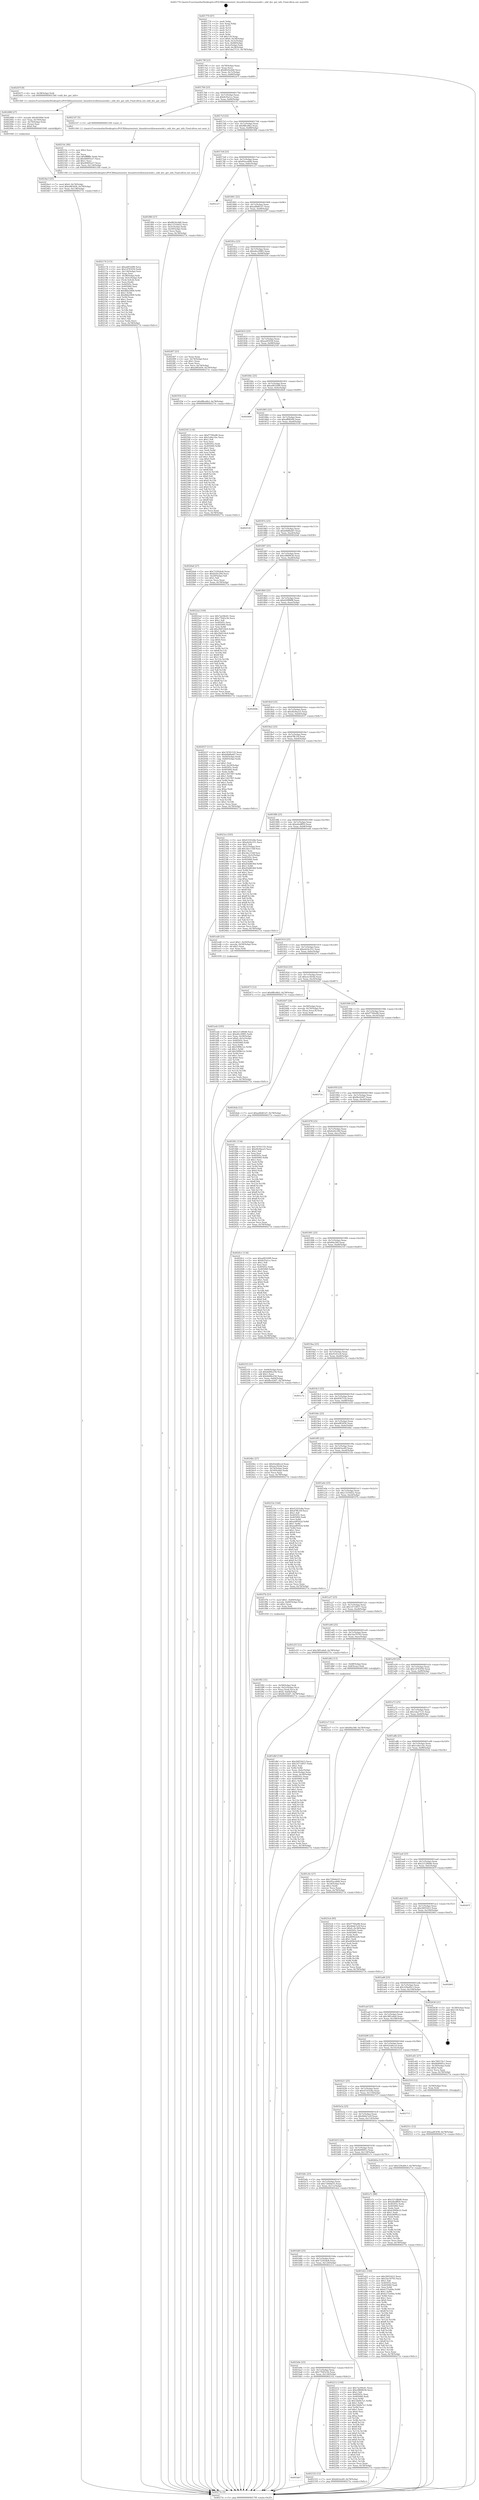 digraph "0x401770" {
  label = "0x401770 (/mnt/c/Users/mathe/Desktop/tcc/POCII/binaries/extr_linuxdriversfirmwareedd.c_edd_dev_get_info_Final-ollvm.out::main(0))"
  labelloc = "t"
  node[shape=record]

  Entry [label="",width=0.3,height=0.3,shape=circle,fillcolor=black,style=filled]
  "0x40179f" [label="{
     0x40179f [23]\l
     | [instrs]\l
     &nbsp;&nbsp;0x40179f \<+3\>: mov -0x78(%rbp),%eax\l
     &nbsp;&nbsp;0x4017a2 \<+2\>: mov %eax,%ecx\l
     &nbsp;&nbsp;0x4017a4 \<+6\>: sub $0x8624c0d0,%ecx\l
     &nbsp;&nbsp;0x4017aa \<+3\>: mov %eax,-0x7c(%rbp)\l
     &nbsp;&nbsp;0x4017ad \<+3\>: mov %ecx,-0x80(%rbp)\l
     &nbsp;&nbsp;0x4017b0 \<+6\>: je 000000000040247f \<main+0xd0f\>\l
  }"]
  "0x40247f" [label="{
     0x40247f [9]\l
     | [instrs]\l
     &nbsp;&nbsp;0x40247f \<+4\>: mov -0x58(%rbp),%rdi\l
     &nbsp;&nbsp;0x402483 \<+5\>: call 00000000004015b0 \<edd_dev_get_info\>\l
     | [calls]\l
     &nbsp;&nbsp;0x4015b0 \{1\} (/mnt/c/Users/mathe/Desktop/tcc/POCII/binaries/extr_linuxdriversfirmwareedd.c_edd_dev_get_info_Final-ollvm.out::edd_dev_get_info)\l
  }"]
  "0x4017b6" [label="{
     0x4017b6 [25]\l
     | [instrs]\l
     &nbsp;&nbsp;0x4017b6 \<+5\>: jmp 00000000004017bb \<main+0x4b\>\l
     &nbsp;&nbsp;0x4017bb \<+3\>: mov -0x7c(%rbp),%eax\l
     &nbsp;&nbsp;0x4017be \<+5\>: sub $0x8cf3a1cc,%eax\l
     &nbsp;&nbsp;0x4017c3 \<+6\>: mov %eax,-0x84(%rbp)\l
     &nbsp;&nbsp;0x4017c9 \<+6\>: je 0000000000402147 \<main+0x9d7\>\l
  }"]
  Exit [label="",width=0.3,height=0.3,shape=circle,fillcolor=black,style=filled,peripheries=2]
  "0x402147" [label="{
     0x402147 [5]\l
     | [instrs]\l
     &nbsp;&nbsp;0x402147 \<+5\>: call 0000000000401160 \<next_i\>\l
     | [calls]\l
     &nbsp;&nbsp;0x401160 \{1\} (/mnt/c/Users/mathe/Desktop/tcc/POCII/binaries/extr_linuxdriversfirmwareedd.c_edd_dev_get_info_Final-ollvm.out::next_i)\l
  }"]
  "0x4017cf" [label="{
     0x4017cf [25]\l
     | [instrs]\l
     &nbsp;&nbsp;0x4017cf \<+5\>: jmp 00000000004017d4 \<main+0x64\>\l
     &nbsp;&nbsp;0x4017d4 \<+3\>: mov -0x7c(%rbp),%eax\l
     &nbsp;&nbsp;0x4017d7 \<+5\>: sub $0x8ffce8b2,%eax\l
     &nbsp;&nbsp;0x4017dc \<+6\>: mov %eax,-0x88(%rbp)\l
     &nbsp;&nbsp;0x4017e2 \<+6\>: je 0000000000401f60 \<main+0x7f0\>\l
  }"]
  "0x40251c" [label="{
     0x40251c [12]\l
     | [instrs]\l
     &nbsp;&nbsp;0x40251c \<+7\>: movl $0xaaf43f38,-0x78(%rbp)\l
     &nbsp;&nbsp;0x402523 \<+5\>: jmp 000000000040273c \<main+0xfcc\>\l
  }"]
  "0x401f60" [label="{
     0x401f60 [27]\l
     | [instrs]\l
     &nbsp;&nbsp;0x401f60 \<+5\>: mov $0x8624c0d0,%eax\l
     &nbsp;&nbsp;0x401f65 \<+5\>: mov $0x13316d52,%ecx\l
     &nbsp;&nbsp;0x401f6a \<+3\>: mov -0x5c(%rbp),%edx\l
     &nbsp;&nbsp;0x401f6d \<+3\>: cmp -0x50(%rbp),%edx\l
     &nbsp;&nbsp;0x401f70 \<+3\>: cmovl %ecx,%eax\l
     &nbsp;&nbsp;0x401f73 \<+3\>: mov %eax,-0x78(%rbp)\l
     &nbsp;&nbsp;0x401f76 \<+5\>: jmp 000000000040273c \<main+0xfcc\>\l
  }"]
  "0x4017e8" [label="{
     0x4017e8 [25]\l
     | [instrs]\l
     &nbsp;&nbsp;0x4017e8 \<+5\>: jmp 00000000004017ed \<main+0x7d\>\l
     &nbsp;&nbsp;0x4017ed \<+3\>: mov -0x7c(%rbp),%eax\l
     &nbsp;&nbsp;0x4017f0 \<+5\>: sub $0x95ace846,%eax\l
     &nbsp;&nbsp;0x4017f5 \<+6\>: mov %eax,-0x8c(%rbp)\l
     &nbsp;&nbsp;0x4017fb \<+6\>: je 0000000000401c27 \<main+0x4b7\>\l
  }"]
  "0x4024eb" [label="{
     0x4024eb [12]\l
     | [instrs]\l
     &nbsp;&nbsp;0x4024eb \<+7\>: movl $0xa48d61d7,-0x78(%rbp)\l
     &nbsp;&nbsp;0x4024f2 \<+5\>: jmp 000000000040273c \<main+0xfcc\>\l
  }"]
  "0x401c27" [label="{
     0x401c27\l
  }", style=dashed]
  "0x401801" [label="{
     0x401801 [25]\l
     | [instrs]\l
     &nbsp;&nbsp;0x401801 \<+5\>: jmp 0000000000401806 \<main+0x96\>\l
     &nbsp;&nbsp;0x401806 \<+3\>: mov -0x7c(%rbp),%eax\l
     &nbsp;&nbsp;0x401809 \<+5\>: sub $0xa48d61d7,%eax\l
     &nbsp;&nbsp;0x40180e \<+6\>: mov %eax,-0x90(%rbp)\l
     &nbsp;&nbsp;0x401814 \<+6\>: je 00000000004024f7 \<main+0xd87\>\l
  }"]
  "0x4024a3" [label="{
     0x4024a3 [25]\l
     | [instrs]\l
     &nbsp;&nbsp;0x4024a3 \<+7\>: movl $0x0,-0x74(%rbp)\l
     &nbsp;&nbsp;0x4024aa \<+7\>: movl $0xa983d56,-0x78(%rbp)\l
     &nbsp;&nbsp;0x4024b1 \<+6\>: mov %eax,-0x138(%rbp)\l
     &nbsp;&nbsp;0x4024b7 \<+5\>: jmp 000000000040273c \<main+0xfcc\>\l
  }"]
  "0x4024f7" [label="{
     0x4024f7 [25]\l
     | [instrs]\l
     &nbsp;&nbsp;0x4024f7 \<+2\>: xor %eax,%eax\l
     &nbsp;&nbsp;0x4024f9 \<+3\>: mov -0x74(%rbp),%ecx\l
     &nbsp;&nbsp;0x4024fc \<+3\>: sub $0x1,%eax\l
     &nbsp;&nbsp;0x4024ff \<+2\>: sub %eax,%ecx\l
     &nbsp;&nbsp;0x402501 \<+3\>: mov %ecx,-0x74(%rbp)\l
     &nbsp;&nbsp;0x402504 \<+7\>: movl $0xa983d56,-0x78(%rbp)\l
     &nbsp;&nbsp;0x40250b \<+5\>: jmp 000000000040273c \<main+0xfcc\>\l
  }"]
  "0x40181a" [label="{
     0x40181a [25]\l
     | [instrs]\l
     &nbsp;&nbsp;0x40181a \<+5\>: jmp 000000000040181f \<main+0xaf\>\l
     &nbsp;&nbsp;0x40181f \<+3\>: mov -0x7c(%rbp),%eax\l
     &nbsp;&nbsp;0x401822 \<+5\>: sub $0xa6cc0985,%eax\l
     &nbsp;&nbsp;0x401827 \<+6\>: mov %eax,-0x94(%rbp)\l
     &nbsp;&nbsp;0x40182d \<+6\>: je 0000000000401f54 \<main+0x7e4\>\l
  }"]
  "0x402488" [label="{
     0x402488 [27]\l
     | [instrs]\l
     &nbsp;&nbsp;0x402488 \<+10\>: movabs $0x4030b6,%rdi\l
     &nbsp;&nbsp;0x402492 \<+4\>: mov %rax,-0x70(%rbp)\l
     &nbsp;&nbsp;0x402496 \<+4\>: mov -0x70(%rbp),%rax\l
     &nbsp;&nbsp;0x40249a \<+2\>: mov (%rax),%esi\l
     &nbsp;&nbsp;0x40249c \<+2\>: mov $0x0,%al\l
     &nbsp;&nbsp;0x40249e \<+5\>: call 0000000000401040 \<printf@plt\>\l
     | [calls]\l
     &nbsp;&nbsp;0x401040 \{1\} (unknown)\l
  }"]
  "0x401f54" [label="{
     0x401f54 [12]\l
     | [instrs]\l
     &nbsp;&nbsp;0x401f54 \<+7\>: movl $0x8ffce8b2,-0x78(%rbp)\l
     &nbsp;&nbsp;0x401f5b \<+5\>: jmp 000000000040273c \<main+0xfcc\>\l
  }"]
  "0x401833" [label="{
     0x401833 [25]\l
     | [instrs]\l
     &nbsp;&nbsp;0x401833 \<+5\>: jmp 0000000000401838 \<main+0xc8\>\l
     &nbsp;&nbsp;0x401838 \<+3\>: mov -0x7c(%rbp),%eax\l
     &nbsp;&nbsp;0x40183b \<+5\>: sub $0xaaf43f38,%eax\l
     &nbsp;&nbsp;0x401840 \<+6\>: mov %eax,-0x98(%rbp)\l
     &nbsp;&nbsp;0x401846 \<+6\>: je 0000000000402545 \<main+0xdd5\>\l
  }"]
  "0x401bb7" [label="{
     0x401bb7\l
  }", style=dashed]
  "0x402545" [label="{
     0x402545 [134]\l
     | [instrs]\l
     &nbsp;&nbsp;0x402545 \<+5\>: mov $0xf7760a98,%eax\l
     &nbsp;&nbsp;0x40254a \<+5\>: mov $0x1e8ec1bc,%ecx\l
     &nbsp;&nbsp;0x40254f \<+2\>: mov $0x1,%dl\l
     &nbsp;&nbsp;0x402551 \<+2\>: xor %esi,%esi\l
     &nbsp;&nbsp;0x402553 \<+7\>: mov 0x40505c,%edi\l
     &nbsp;&nbsp;0x40255a \<+8\>: mov 0x405060,%r8d\l
     &nbsp;&nbsp;0x402562 \<+3\>: sub $0x1,%esi\l
     &nbsp;&nbsp;0x402565 \<+3\>: mov %edi,%r9d\l
     &nbsp;&nbsp;0x402568 \<+3\>: add %esi,%r9d\l
     &nbsp;&nbsp;0x40256b \<+4\>: imul %r9d,%edi\l
     &nbsp;&nbsp;0x40256f \<+3\>: and $0x1,%edi\l
     &nbsp;&nbsp;0x402572 \<+3\>: cmp $0x0,%edi\l
     &nbsp;&nbsp;0x402575 \<+4\>: sete %r10b\l
     &nbsp;&nbsp;0x402579 \<+4\>: cmp $0xa,%r8d\l
     &nbsp;&nbsp;0x40257d \<+4\>: setl %r11b\l
     &nbsp;&nbsp;0x402581 \<+3\>: mov %r10b,%bl\l
     &nbsp;&nbsp;0x402584 \<+3\>: xor $0xff,%bl\l
     &nbsp;&nbsp;0x402587 \<+3\>: mov %r11b,%r14b\l
     &nbsp;&nbsp;0x40258a \<+4\>: xor $0xff,%r14b\l
     &nbsp;&nbsp;0x40258e \<+3\>: xor $0x0,%dl\l
     &nbsp;&nbsp;0x402591 \<+3\>: mov %bl,%r15b\l
     &nbsp;&nbsp;0x402594 \<+4\>: and $0x0,%r15b\l
     &nbsp;&nbsp;0x402598 \<+3\>: and %dl,%r10b\l
     &nbsp;&nbsp;0x40259b \<+3\>: mov %r14b,%r12b\l
     &nbsp;&nbsp;0x40259e \<+4\>: and $0x0,%r12b\l
     &nbsp;&nbsp;0x4025a2 \<+3\>: and %dl,%r11b\l
     &nbsp;&nbsp;0x4025a5 \<+3\>: or %r10b,%r15b\l
     &nbsp;&nbsp;0x4025a8 \<+3\>: or %r11b,%r12b\l
     &nbsp;&nbsp;0x4025ab \<+3\>: xor %r12b,%r15b\l
     &nbsp;&nbsp;0x4025ae \<+3\>: or %r14b,%bl\l
     &nbsp;&nbsp;0x4025b1 \<+3\>: xor $0xff,%bl\l
     &nbsp;&nbsp;0x4025b4 \<+3\>: or $0x0,%dl\l
     &nbsp;&nbsp;0x4025b7 \<+2\>: and %dl,%bl\l
     &nbsp;&nbsp;0x4025b9 \<+3\>: or %bl,%r15b\l
     &nbsp;&nbsp;0x4025bc \<+4\>: test $0x1,%r15b\l
     &nbsp;&nbsp;0x4025c0 \<+3\>: cmovne %ecx,%eax\l
     &nbsp;&nbsp;0x4025c3 \<+3\>: mov %eax,-0x78(%rbp)\l
     &nbsp;&nbsp;0x4025c6 \<+5\>: jmp 000000000040273c \<main+0xfcc\>\l
  }"]
  "0x40184c" [label="{
     0x40184c [25]\l
     | [instrs]\l
     &nbsp;&nbsp;0x40184c \<+5\>: jmp 0000000000401851 \<main+0xe1\>\l
     &nbsp;&nbsp;0x401851 \<+3\>: mov -0x7c(%rbp),%eax\l
     &nbsp;&nbsp;0x401854 \<+5\>: sub $0xad9320f9,%eax\l
     &nbsp;&nbsp;0x401859 \<+6\>: mov %eax,-0x9c(%rbp)\l
     &nbsp;&nbsp;0x40185f \<+6\>: je 00000000004026b9 \<main+0xf49\>\l
  }"]
  "0x402332" [label="{
     0x402332 [12]\l
     | [instrs]\l
     &nbsp;&nbsp;0x402332 \<+7\>: movl $0xbb5ee49,-0x78(%rbp)\l
     &nbsp;&nbsp;0x402339 \<+5\>: jmp 000000000040273c \<main+0xfcc\>\l
  }"]
  "0x4026b9" [label="{
     0x4026b9\l
  }", style=dashed]
  "0x401865" [label="{
     0x401865 [25]\l
     | [instrs]\l
     &nbsp;&nbsp;0x401865 \<+5\>: jmp 000000000040186a \<main+0xfa\>\l
     &nbsp;&nbsp;0x40186a \<+3\>: mov -0x7c(%rbp),%eax\l
     &nbsp;&nbsp;0x40186d \<+5\>: sub $0xaff08200,%eax\l
     &nbsp;&nbsp;0x401872 \<+6\>: mov %eax,-0xa0(%rbp)\l
     &nbsp;&nbsp;0x401878 \<+6\>: je 0000000000402534 \<main+0xdc4\>\l
  }"]
  "0x401b9e" [label="{
     0x401b9e [25]\l
     | [instrs]\l
     &nbsp;&nbsp;0x401b9e \<+5\>: jmp 0000000000401ba3 \<main+0x433\>\l
     &nbsp;&nbsp;0x401ba3 \<+3\>: mov -0x7c(%rbp),%eax\l
     &nbsp;&nbsp;0x401ba6 \<+5\>: sub $0x77645c5b,%eax\l
     &nbsp;&nbsp;0x401bab \<+6\>: mov %eax,-0x124(%rbp)\l
     &nbsp;&nbsp;0x401bb1 \<+6\>: je 0000000000402332 \<main+0xbc2\>\l
  }"]
  "0x402534" [label="{
     0x402534\l
  }", style=dashed]
  "0x40187e" [label="{
     0x40187e [25]\l
     | [instrs]\l
     &nbsp;&nbsp;0x40187e \<+5\>: jmp 0000000000401883 \<main+0x113\>\l
     &nbsp;&nbsp;0x401883 \<+3\>: mov -0x7c(%rbp),%eax\l
     &nbsp;&nbsp;0x401886 \<+5\>: sub $0xb9d6bdd7,%eax\l
     &nbsp;&nbsp;0x40188b \<+6\>: mov %eax,-0xa4(%rbp)\l
     &nbsp;&nbsp;0x401891 \<+6\>: je 00000000004020a6 \<main+0x936\>\l
  }"]
  "0x402212" [label="{
     0x402212 [144]\l
     | [instrs]\l
     &nbsp;&nbsp;0x402212 \<+5\>: mov $0x7ac04e41,%eax\l
     &nbsp;&nbsp;0x402217 \<+5\>: mov $0xc0869636,%ecx\l
     &nbsp;&nbsp;0x40221c \<+2\>: mov $0x1,%dl\l
     &nbsp;&nbsp;0x40221e \<+7\>: mov 0x40505c,%esi\l
     &nbsp;&nbsp;0x402225 \<+7\>: mov 0x405060,%edi\l
     &nbsp;&nbsp;0x40222c \<+3\>: mov %esi,%r8d\l
     &nbsp;&nbsp;0x40222f \<+7\>: sub $0x1bb9e7e1,%r8d\l
     &nbsp;&nbsp;0x402236 \<+4\>: sub $0x1,%r8d\l
     &nbsp;&nbsp;0x40223a \<+7\>: add $0x1bb9e7e1,%r8d\l
     &nbsp;&nbsp;0x402241 \<+4\>: imul %r8d,%esi\l
     &nbsp;&nbsp;0x402245 \<+3\>: and $0x1,%esi\l
     &nbsp;&nbsp;0x402248 \<+3\>: cmp $0x0,%esi\l
     &nbsp;&nbsp;0x40224b \<+4\>: sete %r9b\l
     &nbsp;&nbsp;0x40224f \<+3\>: cmp $0xa,%edi\l
     &nbsp;&nbsp;0x402252 \<+4\>: setl %r10b\l
     &nbsp;&nbsp;0x402256 \<+3\>: mov %r9b,%r11b\l
     &nbsp;&nbsp;0x402259 \<+4\>: xor $0xff,%r11b\l
     &nbsp;&nbsp;0x40225d \<+3\>: mov %r10b,%bl\l
     &nbsp;&nbsp;0x402260 \<+3\>: xor $0xff,%bl\l
     &nbsp;&nbsp;0x402263 \<+3\>: xor $0x0,%dl\l
     &nbsp;&nbsp;0x402266 \<+3\>: mov %r11b,%r14b\l
     &nbsp;&nbsp;0x402269 \<+4\>: and $0x0,%r14b\l
     &nbsp;&nbsp;0x40226d \<+3\>: and %dl,%r9b\l
     &nbsp;&nbsp;0x402270 \<+3\>: mov %bl,%r15b\l
     &nbsp;&nbsp;0x402273 \<+4\>: and $0x0,%r15b\l
     &nbsp;&nbsp;0x402277 \<+3\>: and %dl,%r10b\l
     &nbsp;&nbsp;0x40227a \<+3\>: or %r9b,%r14b\l
     &nbsp;&nbsp;0x40227d \<+3\>: or %r10b,%r15b\l
     &nbsp;&nbsp;0x402280 \<+3\>: xor %r15b,%r14b\l
     &nbsp;&nbsp;0x402283 \<+3\>: or %bl,%r11b\l
     &nbsp;&nbsp;0x402286 \<+4\>: xor $0xff,%r11b\l
     &nbsp;&nbsp;0x40228a \<+3\>: or $0x0,%dl\l
     &nbsp;&nbsp;0x40228d \<+3\>: and %dl,%r11b\l
     &nbsp;&nbsp;0x402290 \<+3\>: or %r11b,%r14b\l
     &nbsp;&nbsp;0x402293 \<+4\>: test $0x1,%r14b\l
     &nbsp;&nbsp;0x402297 \<+3\>: cmovne %ecx,%eax\l
     &nbsp;&nbsp;0x40229a \<+3\>: mov %eax,-0x78(%rbp)\l
     &nbsp;&nbsp;0x40229d \<+5\>: jmp 000000000040273c \<main+0xfcc\>\l
  }"]
  "0x4020a6" [label="{
     0x4020a6 [27]\l
     | [instrs]\l
     &nbsp;&nbsp;0x4020a6 \<+5\>: mov $0x722924e8,%eax\l
     &nbsp;&nbsp;0x4020ab \<+5\>: mov $0xfee0c29d,%ecx\l
     &nbsp;&nbsp;0x4020b0 \<+3\>: mov -0x29(%rbp),%dl\l
     &nbsp;&nbsp;0x4020b3 \<+3\>: test $0x1,%dl\l
     &nbsp;&nbsp;0x4020b6 \<+3\>: cmovne %ecx,%eax\l
     &nbsp;&nbsp;0x4020b9 \<+3\>: mov %eax,-0x78(%rbp)\l
     &nbsp;&nbsp;0x4020bc \<+5\>: jmp 000000000040273c \<main+0xfcc\>\l
  }"]
  "0x401897" [label="{
     0x401897 [25]\l
     | [instrs]\l
     &nbsp;&nbsp;0x401897 \<+5\>: jmp 000000000040189c \<main+0x12c\>\l
     &nbsp;&nbsp;0x40189c \<+3\>: mov -0x7c(%rbp),%eax\l
     &nbsp;&nbsp;0x40189f \<+5\>: sub $0xc0869636,%eax\l
     &nbsp;&nbsp;0x4018a4 \<+6\>: mov %eax,-0xa8(%rbp)\l
     &nbsp;&nbsp;0x4018aa \<+6\>: je 00000000004022a2 \<main+0xb32\>\l
  }"]
  "0x402174" [label="{
     0x402174 [115]\l
     | [instrs]\l
     &nbsp;&nbsp;0x402174 \<+5\>: mov $0xad9320f9,%ecx\l
     &nbsp;&nbsp;0x402179 \<+5\>: mov $0x1d763f30,%edx\l
     &nbsp;&nbsp;0x40217e \<+6\>: mov -0x134(%rbp),%esi\l
     &nbsp;&nbsp;0x402184 \<+3\>: imul %eax,%esi\l
     &nbsp;&nbsp;0x402187 \<+4\>: mov -0x58(%rbp),%rdi\l
     &nbsp;&nbsp;0x40218b \<+4\>: movslq -0x5c(%rbp),%r8\l
     &nbsp;&nbsp;0x40218f \<+4\>: mov (%rdi,%r8,8),%rdi\l
     &nbsp;&nbsp;0x402193 \<+2\>: mov %esi,(%rdi)\l
     &nbsp;&nbsp;0x402195 \<+7\>: mov 0x40505c,%eax\l
     &nbsp;&nbsp;0x40219c \<+7\>: mov 0x405060,%esi\l
     &nbsp;&nbsp;0x4021a3 \<+3\>: mov %eax,%r9d\l
     &nbsp;&nbsp;0x4021a6 \<+7\>: add $0x8fda5909,%r9d\l
     &nbsp;&nbsp;0x4021ad \<+4\>: sub $0x1,%r9d\l
     &nbsp;&nbsp;0x4021b1 \<+7\>: sub $0x8fda5909,%r9d\l
     &nbsp;&nbsp;0x4021b8 \<+4\>: imul %r9d,%eax\l
     &nbsp;&nbsp;0x4021bc \<+3\>: and $0x1,%eax\l
     &nbsp;&nbsp;0x4021bf \<+3\>: cmp $0x0,%eax\l
     &nbsp;&nbsp;0x4021c2 \<+4\>: sete %r10b\l
     &nbsp;&nbsp;0x4021c6 \<+3\>: cmp $0xa,%esi\l
     &nbsp;&nbsp;0x4021c9 \<+4\>: setl %r11b\l
     &nbsp;&nbsp;0x4021cd \<+3\>: mov %r10b,%bl\l
     &nbsp;&nbsp;0x4021d0 \<+3\>: and %r11b,%bl\l
     &nbsp;&nbsp;0x4021d3 \<+3\>: xor %r11b,%r10b\l
     &nbsp;&nbsp;0x4021d6 \<+3\>: or %r10b,%bl\l
     &nbsp;&nbsp;0x4021d9 \<+3\>: test $0x1,%bl\l
     &nbsp;&nbsp;0x4021dc \<+3\>: cmovne %edx,%ecx\l
     &nbsp;&nbsp;0x4021df \<+3\>: mov %ecx,-0x78(%rbp)\l
     &nbsp;&nbsp;0x4021e2 \<+5\>: jmp 000000000040273c \<main+0xfcc\>\l
  }"]
  "0x4022a2" [label="{
     0x4022a2 [144]\l
     | [instrs]\l
     &nbsp;&nbsp;0x4022a2 \<+5\>: mov $0x7ac04e41,%eax\l
     &nbsp;&nbsp;0x4022a7 \<+5\>: mov $0x77645c5b,%ecx\l
     &nbsp;&nbsp;0x4022ac \<+2\>: mov $0x1,%dl\l
     &nbsp;&nbsp;0x4022ae \<+7\>: mov 0x40505c,%esi\l
     &nbsp;&nbsp;0x4022b5 \<+7\>: mov 0x405060,%edi\l
     &nbsp;&nbsp;0x4022bc \<+3\>: mov %esi,%r8d\l
     &nbsp;&nbsp;0x4022bf \<+7\>: add $0x29d518c6,%r8d\l
     &nbsp;&nbsp;0x4022c6 \<+4\>: sub $0x1,%r8d\l
     &nbsp;&nbsp;0x4022ca \<+7\>: sub $0x29d518c6,%r8d\l
     &nbsp;&nbsp;0x4022d1 \<+4\>: imul %r8d,%esi\l
     &nbsp;&nbsp;0x4022d5 \<+3\>: and $0x1,%esi\l
     &nbsp;&nbsp;0x4022d8 \<+3\>: cmp $0x0,%esi\l
     &nbsp;&nbsp;0x4022db \<+4\>: sete %r9b\l
     &nbsp;&nbsp;0x4022df \<+3\>: cmp $0xa,%edi\l
     &nbsp;&nbsp;0x4022e2 \<+4\>: setl %r10b\l
     &nbsp;&nbsp;0x4022e6 \<+3\>: mov %r9b,%r11b\l
     &nbsp;&nbsp;0x4022e9 \<+4\>: xor $0xff,%r11b\l
     &nbsp;&nbsp;0x4022ed \<+3\>: mov %r10b,%bl\l
     &nbsp;&nbsp;0x4022f0 \<+3\>: xor $0xff,%bl\l
     &nbsp;&nbsp;0x4022f3 \<+3\>: xor $0x1,%dl\l
     &nbsp;&nbsp;0x4022f6 \<+3\>: mov %r11b,%r14b\l
     &nbsp;&nbsp;0x4022f9 \<+4\>: and $0xff,%r14b\l
     &nbsp;&nbsp;0x4022fd \<+3\>: and %dl,%r9b\l
     &nbsp;&nbsp;0x402300 \<+3\>: mov %bl,%r15b\l
     &nbsp;&nbsp;0x402303 \<+4\>: and $0xff,%r15b\l
     &nbsp;&nbsp;0x402307 \<+3\>: and %dl,%r10b\l
     &nbsp;&nbsp;0x40230a \<+3\>: or %r9b,%r14b\l
     &nbsp;&nbsp;0x40230d \<+3\>: or %r10b,%r15b\l
     &nbsp;&nbsp;0x402310 \<+3\>: xor %r15b,%r14b\l
     &nbsp;&nbsp;0x402313 \<+3\>: or %bl,%r11b\l
     &nbsp;&nbsp;0x402316 \<+4\>: xor $0xff,%r11b\l
     &nbsp;&nbsp;0x40231a \<+3\>: or $0x1,%dl\l
     &nbsp;&nbsp;0x40231d \<+3\>: and %dl,%r11b\l
     &nbsp;&nbsp;0x402320 \<+3\>: or %r11b,%r14b\l
     &nbsp;&nbsp;0x402323 \<+4\>: test $0x1,%r14b\l
     &nbsp;&nbsp;0x402327 \<+3\>: cmovne %ecx,%eax\l
     &nbsp;&nbsp;0x40232a \<+3\>: mov %eax,-0x78(%rbp)\l
     &nbsp;&nbsp;0x40232d \<+5\>: jmp 000000000040273c \<main+0xfcc\>\l
  }"]
  "0x4018b0" [label="{
     0x4018b0 [25]\l
     | [instrs]\l
     &nbsp;&nbsp;0x4018b0 \<+5\>: jmp 00000000004018b5 \<main+0x145\>\l
     &nbsp;&nbsp;0x4018b5 \<+3\>: mov -0x7c(%rbp),%eax\l
     &nbsp;&nbsp;0x4018b8 \<+5\>: sub $0xd20f96f8,%eax\l
     &nbsp;&nbsp;0x4018bd \<+6\>: mov %eax,-0xac(%rbp)\l
     &nbsp;&nbsp;0x4018c3 \<+6\>: je 000000000040264b \<main+0xedb\>\l
  }"]
  "0x40214c" [label="{
     0x40214c [40]\l
     | [instrs]\l
     &nbsp;&nbsp;0x40214c \<+5\>: mov $0x2,%ecx\l
     &nbsp;&nbsp;0x402151 \<+1\>: cltd\l
     &nbsp;&nbsp;0x402152 \<+2\>: idiv %ecx\l
     &nbsp;&nbsp;0x402154 \<+6\>: imul $0xfffffffe,%edx,%ecx\l
     &nbsp;&nbsp;0x40215a \<+6\>: sub $0x40695e27,%ecx\l
     &nbsp;&nbsp;0x402160 \<+3\>: add $0x1,%ecx\l
     &nbsp;&nbsp;0x402163 \<+6\>: add $0x40695e27,%ecx\l
     &nbsp;&nbsp;0x402169 \<+6\>: mov %ecx,-0x134(%rbp)\l
     &nbsp;&nbsp;0x40216f \<+5\>: call 0000000000401160 \<next_i\>\l
     | [calls]\l
     &nbsp;&nbsp;0x401160 \{1\} (/mnt/c/Users/mathe/Desktop/tcc/POCII/binaries/extr_linuxdriversfirmwareedd.c_edd_dev_get_info_Final-ollvm.out::next_i)\l
  }"]
  "0x40264b" [label="{
     0x40264b\l
  }", style=dashed]
  "0x4018c9" [label="{
     0x4018c9 [25]\l
     | [instrs]\l
     &nbsp;&nbsp;0x4018c9 \<+5\>: jmp 00000000004018ce \<main+0x15e\>\l
     &nbsp;&nbsp;0x4018ce \<+3\>: mov -0x7c(%rbp),%eax\l
     &nbsp;&nbsp;0x4018d1 \<+5\>: sub $0xd429ace5,%eax\l
     &nbsp;&nbsp;0x4018d6 \<+6\>: mov %eax,-0xb0(%rbp)\l
     &nbsp;&nbsp;0x4018dc \<+6\>: je 0000000000402037 \<main+0x8c7\>\l
  }"]
  "0x401f92" [label="{
     0x401f92 [31]\l
     | [instrs]\l
     &nbsp;&nbsp;0x401f92 \<+4\>: mov -0x58(%rbp),%rdi\l
     &nbsp;&nbsp;0x401f96 \<+4\>: movslq -0x5c(%rbp),%rcx\l
     &nbsp;&nbsp;0x401f9a \<+4\>: mov %rax,(%rdi,%rcx,8)\l
     &nbsp;&nbsp;0x401f9e \<+7\>: movl $0x0,-0x64(%rbp)\l
     &nbsp;&nbsp;0x401fa5 \<+7\>: movl $0xfbc42bf7,-0x78(%rbp)\l
     &nbsp;&nbsp;0x401fac \<+5\>: jmp 000000000040273c \<main+0xfcc\>\l
  }"]
  "0x402037" [label="{
     0x402037 [111]\l
     | [instrs]\l
     &nbsp;&nbsp;0x402037 \<+5\>: mov $0x7d761535,%eax\l
     &nbsp;&nbsp;0x40203c \<+5\>: mov $0xb9d6bdd7,%ecx\l
     &nbsp;&nbsp;0x402041 \<+3\>: mov -0x64(%rbp),%edx\l
     &nbsp;&nbsp;0x402044 \<+3\>: cmp -0x60(%rbp),%edx\l
     &nbsp;&nbsp;0x402047 \<+4\>: setl %sil\l
     &nbsp;&nbsp;0x40204b \<+4\>: and $0x1,%sil\l
     &nbsp;&nbsp;0x40204f \<+4\>: mov %sil,-0x29(%rbp)\l
     &nbsp;&nbsp;0x402053 \<+7\>: mov 0x40505c,%edx\l
     &nbsp;&nbsp;0x40205a \<+7\>: mov 0x405060,%edi\l
     &nbsp;&nbsp;0x402061 \<+3\>: mov %edx,%r8d\l
     &nbsp;&nbsp;0x402064 \<+7\>: sub $0x13457f07,%r8d\l
     &nbsp;&nbsp;0x40206b \<+4\>: sub $0x1,%r8d\l
     &nbsp;&nbsp;0x40206f \<+7\>: add $0x13457f07,%r8d\l
     &nbsp;&nbsp;0x402076 \<+4\>: imul %r8d,%edx\l
     &nbsp;&nbsp;0x40207a \<+3\>: and $0x1,%edx\l
     &nbsp;&nbsp;0x40207d \<+3\>: cmp $0x0,%edx\l
     &nbsp;&nbsp;0x402080 \<+4\>: sete %sil\l
     &nbsp;&nbsp;0x402084 \<+3\>: cmp $0xa,%edi\l
     &nbsp;&nbsp;0x402087 \<+4\>: setl %r9b\l
     &nbsp;&nbsp;0x40208b \<+3\>: mov %sil,%r10b\l
     &nbsp;&nbsp;0x40208e \<+3\>: and %r9b,%r10b\l
     &nbsp;&nbsp;0x402091 \<+3\>: xor %r9b,%sil\l
     &nbsp;&nbsp;0x402094 \<+3\>: or %sil,%r10b\l
     &nbsp;&nbsp;0x402097 \<+4\>: test $0x1,%r10b\l
     &nbsp;&nbsp;0x40209b \<+3\>: cmovne %ecx,%eax\l
     &nbsp;&nbsp;0x40209e \<+3\>: mov %eax,-0x78(%rbp)\l
     &nbsp;&nbsp;0x4020a1 \<+5\>: jmp 000000000040273c \<main+0xfcc\>\l
  }"]
  "0x4018e2" [label="{
     0x4018e2 [25]\l
     | [instrs]\l
     &nbsp;&nbsp;0x4018e2 \<+5\>: jmp 00000000004018e7 \<main+0x177\>\l
     &nbsp;&nbsp;0x4018e7 \<+3\>: mov -0x7c(%rbp),%eax\l
     &nbsp;&nbsp;0x4018ea \<+5\>: sub $0xd7ffc35f,%eax\l
     &nbsp;&nbsp;0x4018ef \<+6\>: mov %eax,-0xb4(%rbp)\l
     &nbsp;&nbsp;0x4018f5 \<+6\>: je 00000000004023ce \<main+0xc5e\>\l
  }"]
  "0x401eeb" [label="{
     0x401eeb [105]\l
     | [instrs]\l
     &nbsp;&nbsp;0x401eeb \<+5\>: mov $0x221280d6,%ecx\l
     &nbsp;&nbsp;0x401ef0 \<+5\>: mov $0xa6cc0985,%edx\l
     &nbsp;&nbsp;0x401ef5 \<+4\>: mov %rax,-0x58(%rbp)\l
     &nbsp;&nbsp;0x401ef9 \<+7\>: movl $0x0,-0x5c(%rbp)\l
     &nbsp;&nbsp;0x401f00 \<+7\>: mov 0x40505c,%esi\l
     &nbsp;&nbsp;0x401f07 \<+8\>: mov 0x405060,%r8d\l
     &nbsp;&nbsp;0x401f0f \<+3\>: mov %esi,%r9d\l
     &nbsp;&nbsp;0x401f12 \<+7\>: sub $0x50f9b12c,%r9d\l
     &nbsp;&nbsp;0x401f19 \<+4\>: sub $0x1,%r9d\l
     &nbsp;&nbsp;0x401f1d \<+7\>: add $0x50f9b12c,%r9d\l
     &nbsp;&nbsp;0x401f24 \<+4\>: imul %r9d,%esi\l
     &nbsp;&nbsp;0x401f28 \<+3\>: and $0x1,%esi\l
     &nbsp;&nbsp;0x401f2b \<+3\>: cmp $0x0,%esi\l
     &nbsp;&nbsp;0x401f2e \<+4\>: sete %r10b\l
     &nbsp;&nbsp;0x401f32 \<+4\>: cmp $0xa,%r8d\l
     &nbsp;&nbsp;0x401f36 \<+4\>: setl %r11b\l
     &nbsp;&nbsp;0x401f3a \<+3\>: mov %r10b,%bl\l
     &nbsp;&nbsp;0x401f3d \<+3\>: and %r11b,%bl\l
     &nbsp;&nbsp;0x401f40 \<+3\>: xor %r11b,%r10b\l
     &nbsp;&nbsp;0x401f43 \<+3\>: or %r10b,%bl\l
     &nbsp;&nbsp;0x401f46 \<+3\>: test $0x1,%bl\l
     &nbsp;&nbsp;0x401f49 \<+3\>: cmovne %edx,%ecx\l
     &nbsp;&nbsp;0x401f4c \<+3\>: mov %ecx,-0x78(%rbp)\l
     &nbsp;&nbsp;0x401f4f \<+5\>: jmp 000000000040273c \<main+0xfcc\>\l
  }"]
  "0x4023ce" [label="{
     0x4023ce [165]\l
     | [instrs]\l
     &nbsp;&nbsp;0x4023ce \<+5\>: mov $0x43163c8a,%eax\l
     &nbsp;&nbsp;0x4023d3 \<+5\>: mov $0xeb24c551,%ecx\l
     &nbsp;&nbsp;0x4023d8 \<+2\>: mov $0x1,%dl\l
     &nbsp;&nbsp;0x4023da \<+3\>: mov -0x5c(%rbp),%esi\l
     &nbsp;&nbsp;0x4023dd \<+6\>: add $0x3dcc15df,%esi\l
     &nbsp;&nbsp;0x4023e3 \<+3\>: add $0x1,%esi\l
     &nbsp;&nbsp;0x4023e6 \<+6\>: sub $0x3dcc15df,%esi\l
     &nbsp;&nbsp;0x4023ec \<+3\>: mov %esi,-0x5c(%rbp)\l
     &nbsp;&nbsp;0x4023ef \<+7\>: mov 0x40505c,%esi\l
     &nbsp;&nbsp;0x4023f6 \<+7\>: mov 0x405060,%edi\l
     &nbsp;&nbsp;0x4023fd \<+3\>: mov %esi,%r8d\l
     &nbsp;&nbsp;0x402400 \<+7\>: add $0xd5dd636d,%r8d\l
     &nbsp;&nbsp;0x402407 \<+4\>: sub $0x1,%r8d\l
     &nbsp;&nbsp;0x40240b \<+7\>: sub $0xd5dd636d,%r8d\l
     &nbsp;&nbsp;0x402412 \<+4\>: imul %r8d,%esi\l
     &nbsp;&nbsp;0x402416 \<+3\>: and $0x1,%esi\l
     &nbsp;&nbsp;0x402419 \<+3\>: cmp $0x0,%esi\l
     &nbsp;&nbsp;0x40241c \<+4\>: sete %r9b\l
     &nbsp;&nbsp;0x402420 \<+3\>: cmp $0xa,%edi\l
     &nbsp;&nbsp;0x402423 \<+4\>: setl %r10b\l
     &nbsp;&nbsp;0x402427 \<+3\>: mov %r9b,%r11b\l
     &nbsp;&nbsp;0x40242a \<+4\>: xor $0xff,%r11b\l
     &nbsp;&nbsp;0x40242e \<+3\>: mov %r10b,%bl\l
     &nbsp;&nbsp;0x402431 \<+3\>: xor $0xff,%bl\l
     &nbsp;&nbsp;0x402434 \<+3\>: xor $0x1,%dl\l
     &nbsp;&nbsp;0x402437 \<+3\>: mov %r11b,%r14b\l
     &nbsp;&nbsp;0x40243a \<+4\>: and $0xff,%r14b\l
     &nbsp;&nbsp;0x40243e \<+3\>: and %dl,%r9b\l
     &nbsp;&nbsp;0x402441 \<+3\>: mov %bl,%r15b\l
     &nbsp;&nbsp;0x402444 \<+4\>: and $0xff,%r15b\l
     &nbsp;&nbsp;0x402448 \<+3\>: and %dl,%r10b\l
     &nbsp;&nbsp;0x40244b \<+3\>: or %r9b,%r14b\l
     &nbsp;&nbsp;0x40244e \<+3\>: or %r10b,%r15b\l
     &nbsp;&nbsp;0x402451 \<+3\>: xor %r15b,%r14b\l
     &nbsp;&nbsp;0x402454 \<+3\>: or %bl,%r11b\l
     &nbsp;&nbsp;0x402457 \<+4\>: xor $0xff,%r11b\l
     &nbsp;&nbsp;0x40245b \<+3\>: or $0x1,%dl\l
     &nbsp;&nbsp;0x40245e \<+3\>: and %dl,%r11b\l
     &nbsp;&nbsp;0x402461 \<+3\>: or %r11b,%r14b\l
     &nbsp;&nbsp;0x402464 \<+4\>: test $0x1,%r14b\l
     &nbsp;&nbsp;0x402468 \<+3\>: cmovne %ecx,%eax\l
     &nbsp;&nbsp;0x40246b \<+3\>: mov %eax,-0x78(%rbp)\l
     &nbsp;&nbsp;0x40246e \<+5\>: jmp 000000000040273c \<main+0xfcc\>\l
  }"]
  "0x4018fb" [label="{
     0x4018fb [25]\l
     | [instrs]\l
     &nbsp;&nbsp;0x4018fb \<+5\>: jmp 0000000000401900 \<main+0x190\>\l
     &nbsp;&nbsp;0x401900 \<+3\>: mov -0x7c(%rbp),%eax\l
     &nbsp;&nbsp;0x401903 \<+5\>: sub $0xe6edff50,%eax\l
     &nbsp;&nbsp;0x401908 \<+6\>: mov %eax,-0xb8(%rbp)\l
     &nbsp;&nbsp;0x40190e \<+6\>: je 0000000000401ed4 \<main+0x764\>\l
  }"]
  "0x401dbf" [label="{
     0x401dbf [150]\l
     | [instrs]\l
     &nbsp;&nbsp;0x401dbf \<+5\>: mov $0x2fd55423,%ecx\l
     &nbsp;&nbsp;0x401dc4 \<+5\>: mov $0x14714937,%edx\l
     &nbsp;&nbsp;0x401dc9 \<+3\>: mov $0x1,%sil\l
     &nbsp;&nbsp;0x401dcc \<+3\>: xor %r8d,%r8d\l
     &nbsp;&nbsp;0x401dcf \<+3\>: mov %eax,-0x4c(%rbp)\l
     &nbsp;&nbsp;0x401dd2 \<+3\>: mov -0x4c(%rbp),%eax\l
     &nbsp;&nbsp;0x401dd5 \<+3\>: mov %eax,-0x30(%rbp)\l
     &nbsp;&nbsp;0x401dd8 \<+7\>: mov 0x40505c,%eax\l
     &nbsp;&nbsp;0x401ddf \<+8\>: mov 0x405060,%r9d\l
     &nbsp;&nbsp;0x401de7 \<+4\>: sub $0x1,%r8d\l
     &nbsp;&nbsp;0x401deb \<+3\>: mov %eax,%r10d\l
     &nbsp;&nbsp;0x401dee \<+3\>: add %r8d,%r10d\l
     &nbsp;&nbsp;0x401df1 \<+4\>: imul %r10d,%eax\l
     &nbsp;&nbsp;0x401df5 \<+3\>: and $0x1,%eax\l
     &nbsp;&nbsp;0x401df8 \<+3\>: cmp $0x0,%eax\l
     &nbsp;&nbsp;0x401dfb \<+4\>: sete %r11b\l
     &nbsp;&nbsp;0x401dff \<+4\>: cmp $0xa,%r9d\l
     &nbsp;&nbsp;0x401e03 \<+3\>: setl %bl\l
     &nbsp;&nbsp;0x401e06 \<+3\>: mov %r11b,%r14b\l
     &nbsp;&nbsp;0x401e09 \<+4\>: xor $0xff,%r14b\l
     &nbsp;&nbsp;0x401e0d \<+3\>: mov %bl,%r15b\l
     &nbsp;&nbsp;0x401e10 \<+4\>: xor $0xff,%r15b\l
     &nbsp;&nbsp;0x401e14 \<+4\>: xor $0x0,%sil\l
     &nbsp;&nbsp;0x401e18 \<+3\>: mov %r14b,%r12b\l
     &nbsp;&nbsp;0x401e1b \<+4\>: and $0x0,%r12b\l
     &nbsp;&nbsp;0x401e1f \<+3\>: and %sil,%r11b\l
     &nbsp;&nbsp;0x401e22 \<+3\>: mov %r15b,%r13b\l
     &nbsp;&nbsp;0x401e25 \<+4\>: and $0x0,%r13b\l
     &nbsp;&nbsp;0x401e29 \<+3\>: and %sil,%bl\l
     &nbsp;&nbsp;0x401e2c \<+3\>: or %r11b,%r12b\l
     &nbsp;&nbsp;0x401e2f \<+3\>: or %bl,%r13b\l
     &nbsp;&nbsp;0x401e32 \<+3\>: xor %r13b,%r12b\l
     &nbsp;&nbsp;0x401e35 \<+3\>: or %r15b,%r14b\l
     &nbsp;&nbsp;0x401e38 \<+4\>: xor $0xff,%r14b\l
     &nbsp;&nbsp;0x401e3c \<+4\>: or $0x0,%sil\l
     &nbsp;&nbsp;0x401e40 \<+3\>: and %sil,%r14b\l
     &nbsp;&nbsp;0x401e43 \<+3\>: or %r14b,%r12b\l
     &nbsp;&nbsp;0x401e46 \<+4\>: test $0x1,%r12b\l
     &nbsp;&nbsp;0x401e4a \<+3\>: cmovne %edx,%ecx\l
     &nbsp;&nbsp;0x401e4d \<+3\>: mov %ecx,-0x78(%rbp)\l
     &nbsp;&nbsp;0x401e50 \<+5\>: jmp 000000000040273c \<main+0xfcc\>\l
  }"]
  "0x401ed4" [label="{
     0x401ed4 [23]\l
     | [instrs]\l
     &nbsp;&nbsp;0x401ed4 \<+7\>: movl $0x1,-0x50(%rbp)\l
     &nbsp;&nbsp;0x401edb \<+4\>: movslq -0x50(%rbp),%rax\l
     &nbsp;&nbsp;0x401edf \<+4\>: shl $0x3,%rax\l
     &nbsp;&nbsp;0x401ee3 \<+3\>: mov %rax,%rdi\l
     &nbsp;&nbsp;0x401ee6 \<+5\>: call 0000000000401050 \<malloc@plt\>\l
     | [calls]\l
     &nbsp;&nbsp;0x401050 \{1\} (unknown)\l
  }"]
  "0x401914" [label="{
     0x401914 [25]\l
     | [instrs]\l
     &nbsp;&nbsp;0x401914 \<+5\>: jmp 0000000000401919 \<main+0x1a9\>\l
     &nbsp;&nbsp;0x401919 \<+3\>: mov -0x7c(%rbp),%eax\l
     &nbsp;&nbsp;0x40191c \<+5\>: sub $0xeb24c551,%eax\l
     &nbsp;&nbsp;0x401921 \<+6\>: mov %eax,-0xbc(%rbp)\l
     &nbsp;&nbsp;0x401927 \<+6\>: je 0000000000402473 \<main+0xd03\>\l
  }"]
  "0x401b85" [label="{
     0x401b85 [25]\l
     | [instrs]\l
     &nbsp;&nbsp;0x401b85 \<+5\>: jmp 0000000000401b8a \<main+0x41a\>\l
     &nbsp;&nbsp;0x401b8a \<+3\>: mov -0x7c(%rbp),%eax\l
     &nbsp;&nbsp;0x401b8d \<+5\>: sub $0x722924e8,%eax\l
     &nbsp;&nbsp;0x401b92 \<+6\>: mov %eax,-0x120(%rbp)\l
     &nbsp;&nbsp;0x401b98 \<+6\>: je 0000000000402212 \<main+0xaa2\>\l
  }"]
  "0x402473" [label="{
     0x402473 [12]\l
     | [instrs]\l
     &nbsp;&nbsp;0x402473 \<+7\>: movl $0x8ffce8b2,-0x78(%rbp)\l
     &nbsp;&nbsp;0x40247a \<+5\>: jmp 000000000040273c \<main+0xfcc\>\l
  }"]
  "0x40192d" [label="{
     0x40192d [25]\l
     | [instrs]\l
     &nbsp;&nbsp;0x40192d \<+5\>: jmp 0000000000401932 \<main+0x1c2\>\l
     &nbsp;&nbsp;0x401932 \<+3\>: mov -0x7c(%rbp),%eax\l
     &nbsp;&nbsp;0x401935 \<+5\>: sub $0xeec5fc6d,%eax\l
     &nbsp;&nbsp;0x40193a \<+6\>: mov %eax,-0xc0(%rbp)\l
     &nbsp;&nbsp;0x401940 \<+6\>: je 00000000004024d7 \<main+0xd67\>\l
  }"]
  "0x401d22" [label="{
     0x401d22 [144]\l
     | [instrs]\l
     &nbsp;&nbsp;0x401d22 \<+5\>: mov $0x2fd55423,%eax\l
     &nbsp;&nbsp;0x401d27 \<+5\>: mov $0x1ba70793,%ecx\l
     &nbsp;&nbsp;0x401d2c \<+2\>: mov $0x1,%dl\l
     &nbsp;&nbsp;0x401d2e \<+7\>: mov 0x40505c,%esi\l
     &nbsp;&nbsp;0x401d35 \<+7\>: mov 0x405060,%edi\l
     &nbsp;&nbsp;0x401d3c \<+3\>: mov %esi,%r8d\l
     &nbsp;&nbsp;0x401d3f \<+7\>: sub $0xb375a04a,%r8d\l
     &nbsp;&nbsp;0x401d46 \<+4\>: sub $0x1,%r8d\l
     &nbsp;&nbsp;0x401d4a \<+7\>: add $0xb375a04a,%r8d\l
     &nbsp;&nbsp;0x401d51 \<+4\>: imul %r8d,%esi\l
     &nbsp;&nbsp;0x401d55 \<+3\>: and $0x1,%esi\l
     &nbsp;&nbsp;0x401d58 \<+3\>: cmp $0x0,%esi\l
     &nbsp;&nbsp;0x401d5b \<+4\>: sete %r9b\l
     &nbsp;&nbsp;0x401d5f \<+3\>: cmp $0xa,%edi\l
     &nbsp;&nbsp;0x401d62 \<+4\>: setl %r10b\l
     &nbsp;&nbsp;0x401d66 \<+3\>: mov %r9b,%r11b\l
     &nbsp;&nbsp;0x401d69 \<+4\>: xor $0xff,%r11b\l
     &nbsp;&nbsp;0x401d6d \<+3\>: mov %r10b,%bl\l
     &nbsp;&nbsp;0x401d70 \<+3\>: xor $0xff,%bl\l
     &nbsp;&nbsp;0x401d73 \<+3\>: xor $0x1,%dl\l
     &nbsp;&nbsp;0x401d76 \<+3\>: mov %r11b,%r14b\l
     &nbsp;&nbsp;0x401d79 \<+4\>: and $0xff,%r14b\l
     &nbsp;&nbsp;0x401d7d \<+3\>: and %dl,%r9b\l
     &nbsp;&nbsp;0x401d80 \<+3\>: mov %bl,%r15b\l
     &nbsp;&nbsp;0x401d83 \<+4\>: and $0xff,%r15b\l
     &nbsp;&nbsp;0x401d87 \<+3\>: and %dl,%r10b\l
     &nbsp;&nbsp;0x401d8a \<+3\>: or %r9b,%r14b\l
     &nbsp;&nbsp;0x401d8d \<+3\>: or %r10b,%r15b\l
     &nbsp;&nbsp;0x401d90 \<+3\>: xor %r15b,%r14b\l
     &nbsp;&nbsp;0x401d93 \<+3\>: or %bl,%r11b\l
     &nbsp;&nbsp;0x401d96 \<+4\>: xor $0xff,%r11b\l
     &nbsp;&nbsp;0x401d9a \<+3\>: or $0x1,%dl\l
     &nbsp;&nbsp;0x401d9d \<+3\>: and %dl,%r11b\l
     &nbsp;&nbsp;0x401da0 \<+3\>: or %r11b,%r14b\l
     &nbsp;&nbsp;0x401da3 \<+4\>: test $0x1,%r14b\l
     &nbsp;&nbsp;0x401da7 \<+3\>: cmovne %ecx,%eax\l
     &nbsp;&nbsp;0x401daa \<+3\>: mov %eax,-0x78(%rbp)\l
     &nbsp;&nbsp;0x401dad \<+5\>: jmp 000000000040273c \<main+0xfcc\>\l
  }"]
  "0x4024d7" [label="{
     0x4024d7 [20]\l
     | [instrs]\l
     &nbsp;&nbsp;0x4024d7 \<+4\>: mov -0x58(%rbp),%rax\l
     &nbsp;&nbsp;0x4024db \<+4\>: movslq -0x74(%rbp),%rcx\l
     &nbsp;&nbsp;0x4024df \<+4\>: mov (%rax,%rcx,8),%rax\l
     &nbsp;&nbsp;0x4024e3 \<+3\>: mov %rax,%rdi\l
     &nbsp;&nbsp;0x4024e6 \<+5\>: call 0000000000401030 \<free@plt\>\l
     | [calls]\l
     &nbsp;&nbsp;0x401030 \{1\} (unknown)\l
  }"]
  "0x401946" [label="{
     0x401946 [25]\l
     | [instrs]\l
     &nbsp;&nbsp;0x401946 \<+5\>: jmp 000000000040194b \<main+0x1db\>\l
     &nbsp;&nbsp;0x40194b \<+3\>: mov -0x7c(%rbp),%eax\l
     &nbsp;&nbsp;0x40194e \<+5\>: sub $0xf7760a98,%eax\l
     &nbsp;&nbsp;0x401953 \<+6\>: mov %eax,-0xc4(%rbp)\l
     &nbsp;&nbsp;0x401959 \<+6\>: je 000000000040272e \<main+0xfbe\>\l
  }"]
  "0x401b6c" [label="{
     0x401b6c [25]\l
     | [instrs]\l
     &nbsp;&nbsp;0x401b6c \<+5\>: jmp 0000000000401b71 \<main+0x401\>\l
     &nbsp;&nbsp;0x401b71 \<+3\>: mov -0x7c(%rbp),%eax\l
     &nbsp;&nbsp;0x401b74 \<+5\>: sub $0x7200de55,%eax\l
     &nbsp;&nbsp;0x401b79 \<+6\>: mov %eax,-0x11c(%rbp)\l
     &nbsp;&nbsp;0x401b7f \<+6\>: je 0000000000401d22 \<main+0x5b2\>\l
  }"]
  "0x40272e" [label="{
     0x40272e\l
  }", style=dashed]
  "0x40195f" [label="{
     0x40195f [25]\l
     | [instrs]\l
     &nbsp;&nbsp;0x40195f \<+5\>: jmp 0000000000401964 \<main+0x1f4\>\l
     &nbsp;&nbsp;0x401964 \<+3\>: mov -0x7c(%rbp),%eax\l
     &nbsp;&nbsp;0x401967 \<+5\>: sub $0xfbc42bf7,%eax\l
     &nbsp;&nbsp;0x40196c \<+6\>: mov %eax,-0xc8(%rbp)\l
     &nbsp;&nbsp;0x401972 \<+6\>: je 0000000000401fb1 \<main+0x841\>\l
  }"]
  "0x401e7c" [label="{
     0x401e7c [88]\l
     | [instrs]\l
     &nbsp;&nbsp;0x401e7c \<+5\>: mov $0x221280d6,%eax\l
     &nbsp;&nbsp;0x401e81 \<+5\>: mov $0xe6edff50,%ecx\l
     &nbsp;&nbsp;0x401e86 \<+7\>: mov 0x40505c,%edx\l
     &nbsp;&nbsp;0x401e8d \<+7\>: mov 0x405060,%esi\l
     &nbsp;&nbsp;0x401e94 \<+2\>: mov %edx,%edi\l
     &nbsp;&nbsp;0x401e96 \<+6\>: add $0xb3699e22,%edi\l
     &nbsp;&nbsp;0x401e9c \<+3\>: sub $0x1,%edi\l
     &nbsp;&nbsp;0x401e9f \<+6\>: sub $0xb3699e22,%edi\l
     &nbsp;&nbsp;0x401ea5 \<+3\>: imul %edi,%edx\l
     &nbsp;&nbsp;0x401ea8 \<+3\>: and $0x1,%edx\l
     &nbsp;&nbsp;0x401eab \<+3\>: cmp $0x0,%edx\l
     &nbsp;&nbsp;0x401eae \<+4\>: sete %r8b\l
     &nbsp;&nbsp;0x401eb2 \<+3\>: cmp $0xa,%esi\l
     &nbsp;&nbsp;0x401eb5 \<+4\>: setl %r9b\l
     &nbsp;&nbsp;0x401eb9 \<+3\>: mov %r8b,%r10b\l
     &nbsp;&nbsp;0x401ebc \<+3\>: and %r9b,%r10b\l
     &nbsp;&nbsp;0x401ebf \<+3\>: xor %r9b,%r8b\l
     &nbsp;&nbsp;0x401ec2 \<+3\>: or %r8b,%r10b\l
     &nbsp;&nbsp;0x401ec5 \<+4\>: test $0x1,%r10b\l
     &nbsp;&nbsp;0x401ec9 \<+3\>: cmovne %ecx,%eax\l
     &nbsp;&nbsp;0x401ecc \<+3\>: mov %eax,-0x78(%rbp)\l
     &nbsp;&nbsp;0x401ecf \<+5\>: jmp 000000000040273c \<main+0xfcc\>\l
  }"]
  "0x401fb1" [label="{
     0x401fb1 [134]\l
     | [instrs]\l
     &nbsp;&nbsp;0x401fb1 \<+5\>: mov $0x7d761535,%eax\l
     &nbsp;&nbsp;0x401fb6 \<+5\>: mov $0xd429ace5,%ecx\l
     &nbsp;&nbsp;0x401fbb \<+2\>: mov $0x1,%dl\l
     &nbsp;&nbsp;0x401fbd \<+2\>: xor %esi,%esi\l
     &nbsp;&nbsp;0x401fbf \<+7\>: mov 0x40505c,%edi\l
     &nbsp;&nbsp;0x401fc6 \<+8\>: mov 0x405060,%r8d\l
     &nbsp;&nbsp;0x401fce \<+3\>: sub $0x1,%esi\l
     &nbsp;&nbsp;0x401fd1 \<+3\>: mov %edi,%r9d\l
     &nbsp;&nbsp;0x401fd4 \<+3\>: add %esi,%r9d\l
     &nbsp;&nbsp;0x401fd7 \<+4\>: imul %r9d,%edi\l
     &nbsp;&nbsp;0x401fdb \<+3\>: and $0x1,%edi\l
     &nbsp;&nbsp;0x401fde \<+3\>: cmp $0x0,%edi\l
     &nbsp;&nbsp;0x401fe1 \<+4\>: sete %r10b\l
     &nbsp;&nbsp;0x401fe5 \<+4\>: cmp $0xa,%r8d\l
     &nbsp;&nbsp;0x401fe9 \<+4\>: setl %r11b\l
     &nbsp;&nbsp;0x401fed \<+3\>: mov %r10b,%bl\l
     &nbsp;&nbsp;0x401ff0 \<+3\>: xor $0xff,%bl\l
     &nbsp;&nbsp;0x401ff3 \<+3\>: mov %r11b,%r14b\l
     &nbsp;&nbsp;0x401ff6 \<+4\>: xor $0xff,%r14b\l
     &nbsp;&nbsp;0x401ffa \<+3\>: xor $0x1,%dl\l
     &nbsp;&nbsp;0x401ffd \<+3\>: mov %bl,%r15b\l
     &nbsp;&nbsp;0x402000 \<+4\>: and $0xff,%r15b\l
     &nbsp;&nbsp;0x402004 \<+3\>: and %dl,%r10b\l
     &nbsp;&nbsp;0x402007 \<+3\>: mov %r14b,%r12b\l
     &nbsp;&nbsp;0x40200a \<+4\>: and $0xff,%r12b\l
     &nbsp;&nbsp;0x40200e \<+3\>: and %dl,%r11b\l
     &nbsp;&nbsp;0x402011 \<+3\>: or %r10b,%r15b\l
     &nbsp;&nbsp;0x402014 \<+3\>: or %r11b,%r12b\l
     &nbsp;&nbsp;0x402017 \<+3\>: xor %r12b,%r15b\l
     &nbsp;&nbsp;0x40201a \<+3\>: or %r14b,%bl\l
     &nbsp;&nbsp;0x40201d \<+3\>: xor $0xff,%bl\l
     &nbsp;&nbsp;0x402020 \<+3\>: or $0x1,%dl\l
     &nbsp;&nbsp;0x402023 \<+2\>: and %dl,%bl\l
     &nbsp;&nbsp;0x402025 \<+3\>: or %bl,%r15b\l
     &nbsp;&nbsp;0x402028 \<+4\>: test $0x1,%r15b\l
     &nbsp;&nbsp;0x40202c \<+3\>: cmovne %ecx,%eax\l
     &nbsp;&nbsp;0x40202f \<+3\>: mov %eax,-0x78(%rbp)\l
     &nbsp;&nbsp;0x402032 \<+5\>: jmp 000000000040273c \<main+0xfcc\>\l
  }"]
  "0x401978" [label="{
     0x401978 [25]\l
     | [instrs]\l
     &nbsp;&nbsp;0x401978 \<+5\>: jmp 000000000040197d \<main+0x20d\>\l
     &nbsp;&nbsp;0x40197d \<+3\>: mov -0x7c(%rbp),%eax\l
     &nbsp;&nbsp;0x401980 \<+5\>: sub $0xfee0c29d,%eax\l
     &nbsp;&nbsp;0x401985 \<+6\>: mov %eax,-0xcc(%rbp)\l
     &nbsp;&nbsp;0x40198b \<+6\>: je 00000000004020c1 \<main+0x951\>\l
  }"]
  "0x401b53" [label="{
     0x401b53 [25]\l
     | [instrs]\l
     &nbsp;&nbsp;0x401b53 \<+5\>: jmp 0000000000401b58 \<main+0x3e8\>\l
     &nbsp;&nbsp;0x401b58 \<+3\>: mov -0x7c(%rbp),%eax\l
     &nbsp;&nbsp;0x401b5b \<+5\>: sub $0x6b900f1e,%eax\l
     &nbsp;&nbsp;0x401b60 \<+6\>: mov %eax,-0x118(%rbp)\l
     &nbsp;&nbsp;0x401b66 \<+6\>: je 0000000000401e7c \<main+0x70c\>\l
  }"]
  "0x4020c1" [label="{
     0x4020c1 [134]\l
     | [instrs]\l
     &nbsp;&nbsp;0x4020c1 \<+5\>: mov $0xad9320f9,%eax\l
     &nbsp;&nbsp;0x4020c6 \<+5\>: mov $0x8cf3a1cc,%ecx\l
     &nbsp;&nbsp;0x4020cb \<+2\>: mov $0x1,%dl\l
     &nbsp;&nbsp;0x4020cd \<+2\>: xor %esi,%esi\l
     &nbsp;&nbsp;0x4020cf \<+7\>: mov 0x40505c,%edi\l
     &nbsp;&nbsp;0x4020d6 \<+8\>: mov 0x405060,%r8d\l
     &nbsp;&nbsp;0x4020de \<+3\>: sub $0x1,%esi\l
     &nbsp;&nbsp;0x4020e1 \<+3\>: mov %edi,%r9d\l
     &nbsp;&nbsp;0x4020e4 \<+3\>: add %esi,%r9d\l
     &nbsp;&nbsp;0x4020e7 \<+4\>: imul %r9d,%edi\l
     &nbsp;&nbsp;0x4020eb \<+3\>: and $0x1,%edi\l
     &nbsp;&nbsp;0x4020ee \<+3\>: cmp $0x0,%edi\l
     &nbsp;&nbsp;0x4020f1 \<+4\>: sete %r10b\l
     &nbsp;&nbsp;0x4020f5 \<+4\>: cmp $0xa,%r8d\l
     &nbsp;&nbsp;0x4020f9 \<+4\>: setl %r11b\l
     &nbsp;&nbsp;0x4020fd \<+3\>: mov %r10b,%bl\l
     &nbsp;&nbsp;0x402100 \<+3\>: xor $0xff,%bl\l
     &nbsp;&nbsp;0x402103 \<+3\>: mov %r11b,%r14b\l
     &nbsp;&nbsp;0x402106 \<+4\>: xor $0xff,%r14b\l
     &nbsp;&nbsp;0x40210a \<+3\>: xor $0x0,%dl\l
     &nbsp;&nbsp;0x40210d \<+3\>: mov %bl,%r15b\l
     &nbsp;&nbsp;0x402110 \<+4\>: and $0x0,%r15b\l
     &nbsp;&nbsp;0x402114 \<+3\>: and %dl,%r10b\l
     &nbsp;&nbsp;0x402117 \<+3\>: mov %r14b,%r12b\l
     &nbsp;&nbsp;0x40211a \<+4\>: and $0x0,%r12b\l
     &nbsp;&nbsp;0x40211e \<+3\>: and %dl,%r11b\l
     &nbsp;&nbsp;0x402121 \<+3\>: or %r10b,%r15b\l
     &nbsp;&nbsp;0x402124 \<+3\>: or %r11b,%r12b\l
     &nbsp;&nbsp;0x402127 \<+3\>: xor %r12b,%r15b\l
     &nbsp;&nbsp;0x40212a \<+3\>: or %r14b,%bl\l
     &nbsp;&nbsp;0x40212d \<+3\>: xor $0xff,%bl\l
     &nbsp;&nbsp;0x402130 \<+3\>: or $0x0,%dl\l
     &nbsp;&nbsp;0x402133 \<+2\>: and %dl,%bl\l
     &nbsp;&nbsp;0x402135 \<+3\>: or %bl,%r15b\l
     &nbsp;&nbsp;0x402138 \<+4\>: test $0x1,%r15b\l
     &nbsp;&nbsp;0x40213c \<+3\>: cmovne %ecx,%eax\l
     &nbsp;&nbsp;0x40213f \<+3\>: mov %eax,-0x78(%rbp)\l
     &nbsp;&nbsp;0x402142 \<+5\>: jmp 000000000040273c \<main+0xfcc\>\l
  }"]
  "0x401991" [label="{
     0x401991 [25]\l
     | [instrs]\l
     &nbsp;&nbsp;0x401991 \<+5\>: jmp 0000000000401996 \<main+0x226\>\l
     &nbsp;&nbsp;0x401996 \<+3\>: mov -0x7c(%rbp),%eax\l
     &nbsp;&nbsp;0x401999 \<+5\>: sub $0x84a346,%eax\l
     &nbsp;&nbsp;0x40199e \<+6\>: mov %eax,-0xd0(%rbp)\l
     &nbsp;&nbsp;0x4019a4 \<+6\>: je 00000000004021f3 \<main+0xa83\>\l
  }"]
  "0x40262a" [label="{
     0x40262a [12]\l
     | [instrs]\l
     &nbsp;&nbsp;0x40262a \<+7\>: movl $0x329a49c3,-0x78(%rbp)\l
     &nbsp;&nbsp;0x402631 \<+5\>: jmp 000000000040273c \<main+0xfcc\>\l
  }"]
  "0x4021f3" [label="{
     0x4021f3 [31]\l
     | [instrs]\l
     &nbsp;&nbsp;0x4021f3 \<+3\>: mov -0x64(%rbp),%eax\l
     &nbsp;&nbsp;0x4021f6 \<+5\>: sub $0xbb89e256,%eax\l
     &nbsp;&nbsp;0x4021fb \<+3\>: add $0x1,%eax\l
     &nbsp;&nbsp;0x4021fe \<+5\>: add $0xbb89e256,%eax\l
     &nbsp;&nbsp;0x402203 \<+3\>: mov %eax,-0x64(%rbp)\l
     &nbsp;&nbsp;0x402206 \<+7\>: movl $0xfbc42bf7,-0x78(%rbp)\l
     &nbsp;&nbsp;0x40220d \<+5\>: jmp 000000000040273c \<main+0xfcc\>\l
  }"]
  "0x4019aa" [label="{
     0x4019aa [25]\l
     | [instrs]\l
     &nbsp;&nbsp;0x4019aa \<+5\>: jmp 00000000004019af \<main+0x23f\>\l
     &nbsp;&nbsp;0x4019af \<+3\>: mov -0x7c(%rbp),%eax\l
     &nbsp;&nbsp;0x4019b2 \<+5\>: sub $0x41d1ec8,%eax\l
     &nbsp;&nbsp;0x4019b7 \<+6\>: mov %eax,-0xd4(%rbp)\l
     &nbsp;&nbsp;0x4019bd \<+6\>: je 0000000000401c7a \<main+0x50a\>\l
  }"]
  "0x401b3a" [label="{
     0x401b3a [25]\l
     | [instrs]\l
     &nbsp;&nbsp;0x401b3a \<+5\>: jmp 0000000000401b3f \<main+0x3cf\>\l
     &nbsp;&nbsp;0x401b3f \<+3\>: mov -0x7c(%rbp),%eax\l
     &nbsp;&nbsp;0x401b42 \<+5\>: sub $0x4bbb7a5f,%eax\l
     &nbsp;&nbsp;0x401b47 \<+6\>: mov %eax,-0x114(%rbp)\l
     &nbsp;&nbsp;0x401b4d \<+6\>: je 000000000040262a \<main+0xeba\>\l
  }"]
  "0x401c7a" [label="{
     0x401c7a\l
  }", style=dashed]
  "0x4019c3" [label="{
     0x4019c3 [25]\l
     | [instrs]\l
     &nbsp;&nbsp;0x4019c3 \<+5\>: jmp 00000000004019c8 \<main+0x258\>\l
     &nbsp;&nbsp;0x4019c8 \<+3\>: mov -0x7c(%rbp),%eax\l
     &nbsp;&nbsp;0x4019cb \<+5\>: sub $0x856751b,%eax\l
     &nbsp;&nbsp;0x4019d0 \<+6\>: mov %eax,-0xd8(%rbp)\l
     &nbsp;&nbsp;0x4019d6 \<+6\>: je 0000000000401d16 \<main+0x5a6\>\l
  }"]
  "0x402715" [label="{
     0x402715\l
  }", style=dashed]
  "0x401d16" [label="{
     0x401d16\l
  }", style=dashed]
  "0x4019dc" [label="{
     0x4019dc [25]\l
     | [instrs]\l
     &nbsp;&nbsp;0x4019dc \<+5\>: jmp 00000000004019e1 \<main+0x271\>\l
     &nbsp;&nbsp;0x4019e1 \<+3\>: mov -0x7c(%rbp),%eax\l
     &nbsp;&nbsp;0x4019e4 \<+5\>: sub $0xa983d56,%eax\l
     &nbsp;&nbsp;0x4019e9 \<+6\>: mov %eax,-0xdc(%rbp)\l
     &nbsp;&nbsp;0x4019ef \<+6\>: je 00000000004024bc \<main+0xd4c\>\l
  }"]
  "0x401b21" [label="{
     0x401b21 [25]\l
     | [instrs]\l
     &nbsp;&nbsp;0x401b21 \<+5\>: jmp 0000000000401b26 \<main+0x3b6\>\l
     &nbsp;&nbsp;0x401b26 \<+3\>: mov -0x7c(%rbp),%eax\l
     &nbsp;&nbsp;0x401b29 \<+5\>: sub $0x43163c8a,%eax\l
     &nbsp;&nbsp;0x401b2e \<+6\>: mov %eax,-0x110(%rbp)\l
     &nbsp;&nbsp;0x401b34 \<+6\>: je 0000000000402715 \<main+0xfa5\>\l
  }"]
  "0x4024bc" [label="{
     0x4024bc [27]\l
     | [instrs]\l
     &nbsp;&nbsp;0x4024bc \<+5\>: mov $0x42eb6ccd,%eax\l
     &nbsp;&nbsp;0x4024c1 \<+5\>: mov $0xeec5fc6d,%ecx\l
     &nbsp;&nbsp;0x4024c6 \<+3\>: mov -0x74(%rbp),%edx\l
     &nbsp;&nbsp;0x4024c9 \<+3\>: cmp -0x50(%rbp),%edx\l
     &nbsp;&nbsp;0x4024cc \<+3\>: cmovl %ecx,%eax\l
     &nbsp;&nbsp;0x4024cf \<+3\>: mov %eax,-0x78(%rbp)\l
     &nbsp;&nbsp;0x4024d2 \<+5\>: jmp 000000000040273c \<main+0xfcc\>\l
  }"]
  "0x4019f5" [label="{
     0x4019f5 [25]\l
     | [instrs]\l
     &nbsp;&nbsp;0x4019f5 \<+5\>: jmp 00000000004019fa \<main+0x28a\>\l
     &nbsp;&nbsp;0x4019fa \<+3\>: mov -0x7c(%rbp),%eax\l
     &nbsp;&nbsp;0x4019fd \<+5\>: sub $0xbb5ee49,%eax\l
     &nbsp;&nbsp;0x401a02 \<+6\>: mov %eax,-0xe0(%rbp)\l
     &nbsp;&nbsp;0x401a08 \<+6\>: je 000000000040233e \<main+0xbce\>\l
  }"]
  "0x402510" [label="{
     0x402510 [12]\l
     | [instrs]\l
     &nbsp;&nbsp;0x402510 \<+4\>: mov -0x58(%rbp),%rax\l
     &nbsp;&nbsp;0x402514 \<+3\>: mov %rax,%rdi\l
     &nbsp;&nbsp;0x402517 \<+5\>: call 0000000000401030 \<free@plt\>\l
     | [calls]\l
     &nbsp;&nbsp;0x401030 \{1\} (unknown)\l
  }"]
  "0x40233e" [label="{
     0x40233e [144]\l
     | [instrs]\l
     &nbsp;&nbsp;0x40233e \<+5\>: mov $0x43163c8a,%eax\l
     &nbsp;&nbsp;0x402343 \<+5\>: mov $0xd7ffc35f,%ecx\l
     &nbsp;&nbsp;0x402348 \<+2\>: mov $0x1,%dl\l
     &nbsp;&nbsp;0x40234a \<+7\>: mov 0x40505c,%esi\l
     &nbsp;&nbsp;0x402351 \<+7\>: mov 0x405060,%edi\l
     &nbsp;&nbsp;0x402358 \<+3\>: mov %esi,%r8d\l
     &nbsp;&nbsp;0x40235b \<+7\>: sub $0xaef9502d,%r8d\l
     &nbsp;&nbsp;0x402362 \<+4\>: sub $0x1,%r8d\l
     &nbsp;&nbsp;0x402366 \<+7\>: add $0xaef9502d,%r8d\l
     &nbsp;&nbsp;0x40236d \<+4\>: imul %r8d,%esi\l
     &nbsp;&nbsp;0x402371 \<+3\>: and $0x1,%esi\l
     &nbsp;&nbsp;0x402374 \<+3\>: cmp $0x0,%esi\l
     &nbsp;&nbsp;0x402377 \<+4\>: sete %r9b\l
     &nbsp;&nbsp;0x40237b \<+3\>: cmp $0xa,%edi\l
     &nbsp;&nbsp;0x40237e \<+4\>: setl %r10b\l
     &nbsp;&nbsp;0x402382 \<+3\>: mov %r9b,%r11b\l
     &nbsp;&nbsp;0x402385 \<+4\>: xor $0xff,%r11b\l
     &nbsp;&nbsp;0x402389 \<+3\>: mov %r10b,%bl\l
     &nbsp;&nbsp;0x40238c \<+3\>: xor $0xff,%bl\l
     &nbsp;&nbsp;0x40238f \<+3\>: xor $0x0,%dl\l
     &nbsp;&nbsp;0x402392 \<+3\>: mov %r11b,%r14b\l
     &nbsp;&nbsp;0x402395 \<+4\>: and $0x0,%r14b\l
     &nbsp;&nbsp;0x402399 \<+3\>: and %dl,%r9b\l
     &nbsp;&nbsp;0x40239c \<+3\>: mov %bl,%r15b\l
     &nbsp;&nbsp;0x40239f \<+4\>: and $0x0,%r15b\l
     &nbsp;&nbsp;0x4023a3 \<+3\>: and %dl,%r10b\l
     &nbsp;&nbsp;0x4023a6 \<+3\>: or %r9b,%r14b\l
     &nbsp;&nbsp;0x4023a9 \<+3\>: or %r10b,%r15b\l
     &nbsp;&nbsp;0x4023ac \<+3\>: xor %r15b,%r14b\l
     &nbsp;&nbsp;0x4023af \<+3\>: or %bl,%r11b\l
     &nbsp;&nbsp;0x4023b2 \<+4\>: xor $0xff,%r11b\l
     &nbsp;&nbsp;0x4023b6 \<+3\>: or $0x0,%dl\l
     &nbsp;&nbsp;0x4023b9 \<+3\>: and %dl,%r11b\l
     &nbsp;&nbsp;0x4023bc \<+3\>: or %r11b,%r14b\l
     &nbsp;&nbsp;0x4023bf \<+4\>: test $0x1,%r14b\l
     &nbsp;&nbsp;0x4023c3 \<+3\>: cmovne %ecx,%eax\l
     &nbsp;&nbsp;0x4023c6 \<+3\>: mov %eax,-0x78(%rbp)\l
     &nbsp;&nbsp;0x4023c9 \<+5\>: jmp 000000000040273c \<main+0xfcc\>\l
  }"]
  "0x401a0e" [label="{
     0x401a0e [25]\l
     | [instrs]\l
     &nbsp;&nbsp;0x401a0e \<+5\>: jmp 0000000000401a13 \<main+0x2a3\>\l
     &nbsp;&nbsp;0x401a13 \<+3\>: mov -0x7c(%rbp),%eax\l
     &nbsp;&nbsp;0x401a16 \<+5\>: sub $0x13316d52,%eax\l
     &nbsp;&nbsp;0x401a1b \<+6\>: mov %eax,-0xe4(%rbp)\l
     &nbsp;&nbsp;0x401a21 \<+6\>: je 0000000000401f7b \<main+0x80b\>\l
  }"]
  "0x401b08" [label="{
     0x401b08 [25]\l
     | [instrs]\l
     &nbsp;&nbsp;0x401b08 \<+5\>: jmp 0000000000401b0d \<main+0x39d\>\l
     &nbsp;&nbsp;0x401b0d \<+3\>: mov -0x7c(%rbp),%eax\l
     &nbsp;&nbsp;0x401b10 \<+5\>: sub $0x42eb6ccd,%eax\l
     &nbsp;&nbsp;0x401b15 \<+6\>: mov %eax,-0x10c(%rbp)\l
     &nbsp;&nbsp;0x401b1b \<+6\>: je 0000000000402510 \<main+0xda0\>\l
  }"]
  "0x401f7b" [label="{
     0x401f7b [23]\l
     | [instrs]\l
     &nbsp;&nbsp;0x401f7b \<+7\>: movl $0x1,-0x60(%rbp)\l
     &nbsp;&nbsp;0x401f82 \<+4\>: movslq -0x60(%rbp),%rax\l
     &nbsp;&nbsp;0x401f86 \<+4\>: shl $0x2,%rax\l
     &nbsp;&nbsp;0x401f8a \<+3\>: mov %rax,%rdi\l
     &nbsp;&nbsp;0x401f8d \<+5\>: call 0000000000401050 \<malloc@plt\>\l
     | [calls]\l
     &nbsp;&nbsp;0x401050 \{1\} (unknown)\l
  }"]
  "0x401a27" [label="{
     0x401a27 [25]\l
     | [instrs]\l
     &nbsp;&nbsp;0x401a27 \<+5\>: jmp 0000000000401a2c \<main+0x2bc\>\l
     &nbsp;&nbsp;0x401a2c \<+3\>: mov -0x7c(%rbp),%eax\l
     &nbsp;&nbsp;0x401a2f \<+5\>: sub $0x14714937,%eax\l
     &nbsp;&nbsp;0x401a34 \<+6\>: mov %eax,-0xe8(%rbp)\l
     &nbsp;&nbsp;0x401a3a \<+6\>: je 0000000000401e55 \<main+0x6e5\>\l
  }"]
  "0x401e61" [label="{
     0x401e61 [27]\l
     | [instrs]\l
     &nbsp;&nbsp;0x401e61 \<+5\>: mov $0x780570c7,%eax\l
     &nbsp;&nbsp;0x401e66 \<+5\>: mov $0x6b900f1e,%ecx\l
     &nbsp;&nbsp;0x401e6b \<+3\>: mov -0x30(%rbp),%edx\l
     &nbsp;&nbsp;0x401e6e \<+3\>: cmp $0x0,%edx\l
     &nbsp;&nbsp;0x401e71 \<+3\>: cmove %ecx,%eax\l
     &nbsp;&nbsp;0x401e74 \<+3\>: mov %eax,-0x78(%rbp)\l
     &nbsp;&nbsp;0x401e77 \<+5\>: jmp 000000000040273c \<main+0xfcc\>\l
  }"]
  "0x401e55" [label="{
     0x401e55 [12]\l
     | [instrs]\l
     &nbsp;&nbsp;0x401e55 \<+7\>: movl $0x38f1a9a9,-0x78(%rbp)\l
     &nbsp;&nbsp;0x401e5c \<+5\>: jmp 000000000040273c \<main+0xfcc\>\l
  }"]
  "0x401a40" [label="{
     0x401a40 [25]\l
     | [instrs]\l
     &nbsp;&nbsp;0x401a40 \<+5\>: jmp 0000000000401a45 \<main+0x2d5\>\l
     &nbsp;&nbsp;0x401a45 \<+3\>: mov -0x7c(%rbp),%eax\l
     &nbsp;&nbsp;0x401a48 \<+5\>: sub $0x1ba70793,%eax\l
     &nbsp;&nbsp;0x401a4d \<+6\>: mov %eax,-0xec(%rbp)\l
     &nbsp;&nbsp;0x401a53 \<+6\>: je 0000000000401db2 \<main+0x642\>\l
  }"]
  "0x401aef" [label="{
     0x401aef [25]\l
     | [instrs]\l
     &nbsp;&nbsp;0x401aef \<+5\>: jmp 0000000000401af4 \<main+0x384\>\l
     &nbsp;&nbsp;0x401af4 \<+3\>: mov -0x7c(%rbp),%eax\l
     &nbsp;&nbsp;0x401af7 \<+5\>: sub $0x38f1a9a9,%eax\l
     &nbsp;&nbsp;0x401afc \<+6\>: mov %eax,-0x108(%rbp)\l
     &nbsp;&nbsp;0x401b02 \<+6\>: je 0000000000401e61 \<main+0x6f1\>\l
  }"]
  "0x401db2" [label="{
     0x401db2 [13]\l
     | [instrs]\l
     &nbsp;&nbsp;0x401db2 \<+4\>: mov -0x48(%rbp),%rax\l
     &nbsp;&nbsp;0x401db6 \<+4\>: mov 0x8(%rax),%rdi\l
     &nbsp;&nbsp;0x401dba \<+5\>: call 0000000000401060 \<atoi@plt\>\l
     | [calls]\l
     &nbsp;&nbsp;0x401060 \{1\} (unknown)\l
  }"]
  "0x401a59" [label="{
     0x401a59 [25]\l
     | [instrs]\l
     &nbsp;&nbsp;0x401a59 \<+5\>: jmp 0000000000401a5e \<main+0x2ee\>\l
     &nbsp;&nbsp;0x401a5e \<+3\>: mov -0x7c(%rbp),%eax\l
     &nbsp;&nbsp;0x401a61 \<+5\>: sub $0x1d763f30,%eax\l
     &nbsp;&nbsp;0x401a66 \<+6\>: mov %eax,-0xf0(%rbp)\l
     &nbsp;&nbsp;0x401a6c \<+6\>: je 00000000004021e7 \<main+0xa77\>\l
  }"]
  "0x402636" [label="{
     0x402636 [21]\l
     | [instrs]\l
     &nbsp;&nbsp;0x402636 \<+3\>: mov -0x38(%rbp),%eax\l
     &nbsp;&nbsp;0x402639 \<+7\>: add $0x118,%rsp\l
     &nbsp;&nbsp;0x402640 \<+1\>: pop %rbx\l
     &nbsp;&nbsp;0x402641 \<+2\>: pop %r12\l
     &nbsp;&nbsp;0x402643 \<+2\>: pop %r13\l
     &nbsp;&nbsp;0x402645 \<+2\>: pop %r14\l
     &nbsp;&nbsp;0x402647 \<+2\>: pop %r15\l
     &nbsp;&nbsp;0x402649 \<+1\>: pop %rbp\l
     &nbsp;&nbsp;0x40264a \<+1\>: ret\l
  }"]
  "0x4021e7" [label="{
     0x4021e7 [12]\l
     | [instrs]\l
     &nbsp;&nbsp;0x4021e7 \<+7\>: movl $0x84a346,-0x78(%rbp)\l
     &nbsp;&nbsp;0x4021ee \<+5\>: jmp 000000000040273c \<main+0xfcc\>\l
  }"]
  "0x401a72" [label="{
     0x401a72 [25]\l
     | [instrs]\l
     &nbsp;&nbsp;0x401a72 \<+5\>: jmp 0000000000401a77 \<main+0x307\>\l
     &nbsp;&nbsp;0x401a77 \<+3\>: mov -0x7c(%rbp),%eax\l
     &nbsp;&nbsp;0x401a7a \<+5\>: sub $0x1da27131,%eax\l
     &nbsp;&nbsp;0x401a7f \<+6\>: mov %eax,-0xf4(%rbp)\l
     &nbsp;&nbsp;0x401a85 \<+6\>: je 0000000000401c0c \<main+0x49c\>\l
  }"]
  "0x401ad6" [label="{
     0x401ad6 [25]\l
     | [instrs]\l
     &nbsp;&nbsp;0x401ad6 \<+5\>: jmp 0000000000401adb \<main+0x36b\>\l
     &nbsp;&nbsp;0x401adb \<+3\>: mov -0x7c(%rbp),%eax\l
     &nbsp;&nbsp;0x401ade \<+5\>: sub $0x329a49c3,%eax\l
     &nbsp;&nbsp;0x401ae3 \<+6\>: mov %eax,-0x104(%rbp)\l
     &nbsp;&nbsp;0x401ae9 \<+6\>: je 0000000000402636 \<main+0xec6\>\l
  }"]
  "0x401c0c" [label="{
     0x401c0c [27]\l
     | [instrs]\l
     &nbsp;&nbsp;0x401c0c \<+5\>: mov $0x7200de55,%eax\l
     &nbsp;&nbsp;0x401c11 \<+5\>: mov $0x95ace846,%ecx\l
     &nbsp;&nbsp;0x401c16 \<+3\>: mov -0x34(%rbp),%edx\l
     &nbsp;&nbsp;0x401c19 \<+3\>: cmp $0x2,%edx\l
     &nbsp;&nbsp;0x401c1c \<+3\>: cmovne %ecx,%eax\l
     &nbsp;&nbsp;0x401c1f \<+3\>: mov %eax,-0x78(%rbp)\l
     &nbsp;&nbsp;0x401c22 \<+5\>: jmp 000000000040273c \<main+0xfcc\>\l
  }"]
  "0x401a8b" [label="{
     0x401a8b [25]\l
     | [instrs]\l
     &nbsp;&nbsp;0x401a8b \<+5\>: jmp 0000000000401a90 \<main+0x320\>\l
     &nbsp;&nbsp;0x401a90 \<+3\>: mov -0x7c(%rbp),%eax\l
     &nbsp;&nbsp;0x401a93 \<+5\>: sub $0x1e8ec1bc,%eax\l
     &nbsp;&nbsp;0x401a98 \<+6\>: mov %eax,-0xf8(%rbp)\l
     &nbsp;&nbsp;0x401a9e \<+6\>: je 00000000004025cb \<main+0xe5b\>\l
  }"]
  "0x40273c" [label="{
     0x40273c [5]\l
     | [instrs]\l
     &nbsp;&nbsp;0x40273c \<+5\>: jmp 000000000040179f \<main+0x2f\>\l
  }"]
  "0x401770" [label="{
     0x401770 [47]\l
     | [instrs]\l
     &nbsp;&nbsp;0x401770 \<+1\>: push %rbp\l
     &nbsp;&nbsp;0x401771 \<+3\>: mov %rsp,%rbp\l
     &nbsp;&nbsp;0x401774 \<+2\>: push %r15\l
     &nbsp;&nbsp;0x401776 \<+2\>: push %r14\l
     &nbsp;&nbsp;0x401778 \<+2\>: push %r13\l
     &nbsp;&nbsp;0x40177a \<+2\>: push %r12\l
     &nbsp;&nbsp;0x40177c \<+1\>: push %rbx\l
     &nbsp;&nbsp;0x40177d \<+7\>: sub $0x118,%rsp\l
     &nbsp;&nbsp;0x401784 \<+7\>: movl $0x0,-0x38(%rbp)\l
     &nbsp;&nbsp;0x40178b \<+3\>: mov %edi,-0x3c(%rbp)\l
     &nbsp;&nbsp;0x40178e \<+4\>: mov %rsi,-0x48(%rbp)\l
     &nbsp;&nbsp;0x401792 \<+3\>: mov -0x3c(%rbp),%edi\l
     &nbsp;&nbsp;0x401795 \<+3\>: mov %edi,-0x34(%rbp)\l
     &nbsp;&nbsp;0x401798 \<+7\>: movl $0x1da27131,-0x78(%rbp)\l
  }"]
  "0x402663" [label="{
     0x402663\l
  }", style=dashed]
  "0x4025cb" [label="{
     0x4025cb [95]\l
     | [instrs]\l
     &nbsp;&nbsp;0x4025cb \<+5\>: mov $0xf7760a98,%eax\l
     &nbsp;&nbsp;0x4025d0 \<+5\>: mov $0x4bbb7a5f,%ecx\l
     &nbsp;&nbsp;0x4025d5 \<+7\>: movl $0x0,-0x38(%rbp)\l
     &nbsp;&nbsp;0x4025dc \<+7\>: mov 0x40505c,%edx\l
     &nbsp;&nbsp;0x4025e3 \<+7\>: mov 0x405060,%esi\l
     &nbsp;&nbsp;0x4025ea \<+2\>: mov %edx,%edi\l
     &nbsp;&nbsp;0x4025ec \<+6\>: sub $0xd494cb28,%edi\l
     &nbsp;&nbsp;0x4025f2 \<+3\>: sub $0x1,%edi\l
     &nbsp;&nbsp;0x4025f5 \<+6\>: add $0xd494cb28,%edi\l
     &nbsp;&nbsp;0x4025fb \<+3\>: imul %edi,%edx\l
     &nbsp;&nbsp;0x4025fe \<+3\>: and $0x1,%edx\l
     &nbsp;&nbsp;0x402601 \<+3\>: cmp $0x0,%edx\l
     &nbsp;&nbsp;0x402604 \<+4\>: sete %r8b\l
     &nbsp;&nbsp;0x402608 \<+3\>: cmp $0xa,%esi\l
     &nbsp;&nbsp;0x40260b \<+4\>: setl %r9b\l
     &nbsp;&nbsp;0x40260f \<+3\>: mov %r8b,%r10b\l
     &nbsp;&nbsp;0x402612 \<+3\>: and %r9b,%r10b\l
     &nbsp;&nbsp;0x402615 \<+3\>: xor %r9b,%r8b\l
     &nbsp;&nbsp;0x402618 \<+3\>: or %r8b,%r10b\l
     &nbsp;&nbsp;0x40261b \<+4\>: test $0x1,%r10b\l
     &nbsp;&nbsp;0x40261f \<+3\>: cmovne %ecx,%eax\l
     &nbsp;&nbsp;0x402622 \<+3\>: mov %eax,-0x78(%rbp)\l
     &nbsp;&nbsp;0x402625 \<+5\>: jmp 000000000040273c \<main+0xfcc\>\l
  }"]
  "0x401aa4" [label="{
     0x401aa4 [25]\l
     | [instrs]\l
     &nbsp;&nbsp;0x401aa4 \<+5\>: jmp 0000000000401aa9 \<main+0x339\>\l
     &nbsp;&nbsp;0x401aa9 \<+3\>: mov -0x7c(%rbp),%eax\l
     &nbsp;&nbsp;0x401aac \<+5\>: sub $0x221280d6,%eax\l
     &nbsp;&nbsp;0x401ab1 \<+6\>: mov %eax,-0xfc(%rbp)\l
     &nbsp;&nbsp;0x401ab7 \<+6\>: je 000000000040267f \<main+0xf0f\>\l
  }"]
  "0x401abd" [label="{
     0x401abd [25]\l
     | [instrs]\l
     &nbsp;&nbsp;0x401abd \<+5\>: jmp 0000000000401ac2 \<main+0x352\>\l
     &nbsp;&nbsp;0x401ac2 \<+3\>: mov -0x7c(%rbp),%eax\l
     &nbsp;&nbsp;0x401ac5 \<+5\>: sub $0x2fd55423,%eax\l
     &nbsp;&nbsp;0x401aca \<+6\>: mov %eax,-0x100(%rbp)\l
     &nbsp;&nbsp;0x401ad0 \<+6\>: je 0000000000402663 \<main+0xef3\>\l
  }"]
  "0x40267f" [label="{
     0x40267f\l
  }", style=dashed]
  Entry -> "0x401770" [label=" 1"]
  "0x40179f" -> "0x40247f" [label=" 1"]
  "0x40179f" -> "0x4017b6" [label=" 36"]
  "0x402636" -> Exit [label=" 1"]
  "0x4017b6" -> "0x402147" [label=" 1"]
  "0x4017b6" -> "0x4017cf" [label=" 35"]
  "0x40262a" -> "0x40273c" [label=" 1"]
  "0x4017cf" -> "0x401f60" [label=" 2"]
  "0x4017cf" -> "0x4017e8" [label=" 33"]
  "0x4025cb" -> "0x40273c" [label=" 1"]
  "0x4017e8" -> "0x401c27" [label=" 0"]
  "0x4017e8" -> "0x401801" [label=" 33"]
  "0x402545" -> "0x40273c" [label=" 1"]
  "0x401801" -> "0x4024f7" [label=" 1"]
  "0x401801" -> "0x40181a" [label=" 32"]
  "0x40251c" -> "0x40273c" [label=" 1"]
  "0x40181a" -> "0x401f54" [label=" 1"]
  "0x40181a" -> "0x401833" [label=" 31"]
  "0x402510" -> "0x40251c" [label=" 1"]
  "0x401833" -> "0x402545" [label=" 1"]
  "0x401833" -> "0x40184c" [label=" 30"]
  "0x4024f7" -> "0x40273c" [label=" 1"]
  "0x40184c" -> "0x4026b9" [label=" 0"]
  "0x40184c" -> "0x401865" [label=" 30"]
  "0x4024eb" -> "0x40273c" [label=" 1"]
  "0x401865" -> "0x402534" [label=" 0"]
  "0x401865" -> "0x40187e" [label=" 30"]
  "0x4024bc" -> "0x40273c" [label=" 2"]
  "0x40187e" -> "0x4020a6" [label=" 2"]
  "0x40187e" -> "0x401897" [label=" 28"]
  "0x4024a3" -> "0x40273c" [label=" 1"]
  "0x401897" -> "0x4022a2" [label=" 1"]
  "0x401897" -> "0x4018b0" [label=" 27"]
  "0x40247f" -> "0x402488" [label=" 1"]
  "0x4018b0" -> "0x40264b" [label=" 0"]
  "0x4018b0" -> "0x4018c9" [label=" 27"]
  "0x402473" -> "0x40273c" [label=" 1"]
  "0x4018c9" -> "0x402037" [label=" 2"]
  "0x4018c9" -> "0x4018e2" [label=" 25"]
  "0x4023ce" -> "0x40273c" [label=" 1"]
  "0x4018e2" -> "0x4023ce" [label=" 1"]
  "0x4018e2" -> "0x4018fb" [label=" 24"]
  "0x40233e" -> "0x40273c" [label=" 1"]
  "0x4018fb" -> "0x401ed4" [label=" 1"]
  "0x4018fb" -> "0x401914" [label=" 23"]
  "0x402332" -> "0x40273c" [label=" 1"]
  "0x401914" -> "0x402473" [label=" 1"]
  "0x401914" -> "0x40192d" [label=" 22"]
  "0x401b9e" -> "0x401bb7" [label=" 0"]
  "0x40192d" -> "0x4024d7" [label=" 1"]
  "0x40192d" -> "0x401946" [label=" 21"]
  "0x401b9e" -> "0x402332" [label=" 1"]
  "0x401946" -> "0x40272e" [label=" 0"]
  "0x401946" -> "0x40195f" [label=" 21"]
  "0x4022a2" -> "0x40273c" [label=" 1"]
  "0x40195f" -> "0x401fb1" [label=" 2"]
  "0x40195f" -> "0x401978" [label=" 19"]
  "0x402212" -> "0x40273c" [label=" 1"]
  "0x401978" -> "0x4020c1" [label=" 1"]
  "0x401978" -> "0x401991" [label=" 18"]
  "0x401b85" -> "0x402212" [label=" 1"]
  "0x401991" -> "0x4021f3" [label=" 1"]
  "0x401991" -> "0x4019aa" [label=" 17"]
  "0x402488" -> "0x4024a3" [label=" 1"]
  "0x4019aa" -> "0x401c7a" [label=" 0"]
  "0x4019aa" -> "0x4019c3" [label=" 17"]
  "0x4021e7" -> "0x40273c" [label=" 1"]
  "0x4019c3" -> "0x401d16" [label=" 0"]
  "0x4019c3" -> "0x4019dc" [label=" 17"]
  "0x402174" -> "0x40273c" [label=" 1"]
  "0x4019dc" -> "0x4024bc" [label=" 2"]
  "0x4019dc" -> "0x4019f5" [label=" 15"]
  "0x402147" -> "0x40214c" [label=" 1"]
  "0x4019f5" -> "0x40233e" [label=" 1"]
  "0x4019f5" -> "0x401a0e" [label=" 14"]
  "0x4020c1" -> "0x40273c" [label=" 1"]
  "0x401a0e" -> "0x401f7b" [label=" 1"]
  "0x401a0e" -> "0x401a27" [label=" 13"]
  "0x402037" -> "0x40273c" [label=" 2"]
  "0x401a27" -> "0x401e55" [label=" 1"]
  "0x401a27" -> "0x401a40" [label=" 12"]
  "0x401fb1" -> "0x40273c" [label=" 2"]
  "0x401a40" -> "0x401db2" [label=" 1"]
  "0x401a40" -> "0x401a59" [label=" 11"]
  "0x401f7b" -> "0x401f92" [label=" 1"]
  "0x401a59" -> "0x4021e7" [label=" 1"]
  "0x401a59" -> "0x401a72" [label=" 10"]
  "0x401f60" -> "0x40273c" [label=" 2"]
  "0x401a72" -> "0x401c0c" [label=" 1"]
  "0x401a72" -> "0x401a8b" [label=" 9"]
  "0x401c0c" -> "0x40273c" [label=" 1"]
  "0x401770" -> "0x40179f" [label=" 1"]
  "0x40273c" -> "0x40179f" [label=" 36"]
  "0x401eeb" -> "0x40273c" [label=" 1"]
  "0x401a8b" -> "0x4025cb" [label=" 1"]
  "0x401a8b" -> "0x401aa4" [label=" 8"]
  "0x401ed4" -> "0x401eeb" [label=" 1"]
  "0x401aa4" -> "0x40267f" [label=" 0"]
  "0x401aa4" -> "0x401abd" [label=" 8"]
  "0x401e7c" -> "0x40273c" [label=" 1"]
  "0x401abd" -> "0x402663" [label=" 0"]
  "0x401abd" -> "0x401ad6" [label=" 8"]
  "0x401f54" -> "0x40273c" [label=" 1"]
  "0x401ad6" -> "0x402636" [label=" 1"]
  "0x401ad6" -> "0x401aef" [label=" 7"]
  "0x401f92" -> "0x40273c" [label=" 1"]
  "0x401aef" -> "0x401e61" [label=" 1"]
  "0x401aef" -> "0x401b08" [label=" 6"]
  "0x4020a6" -> "0x40273c" [label=" 2"]
  "0x401b08" -> "0x402510" [label=" 1"]
  "0x401b08" -> "0x401b21" [label=" 5"]
  "0x40214c" -> "0x402174" [label=" 1"]
  "0x401b21" -> "0x402715" [label=" 0"]
  "0x401b21" -> "0x401b3a" [label=" 5"]
  "0x4021f3" -> "0x40273c" [label=" 1"]
  "0x401b3a" -> "0x40262a" [label=" 1"]
  "0x401b3a" -> "0x401b53" [label=" 4"]
  "0x401b85" -> "0x401b9e" [label=" 1"]
  "0x401b53" -> "0x401e7c" [label=" 1"]
  "0x401b53" -> "0x401b6c" [label=" 3"]
  "0x4024d7" -> "0x4024eb" [label=" 1"]
  "0x401b6c" -> "0x401d22" [label=" 1"]
  "0x401b6c" -> "0x401b85" [label=" 2"]
  "0x401d22" -> "0x40273c" [label=" 1"]
  "0x401db2" -> "0x401dbf" [label=" 1"]
  "0x401dbf" -> "0x40273c" [label=" 1"]
  "0x401e55" -> "0x40273c" [label=" 1"]
  "0x401e61" -> "0x40273c" [label=" 1"]
}
